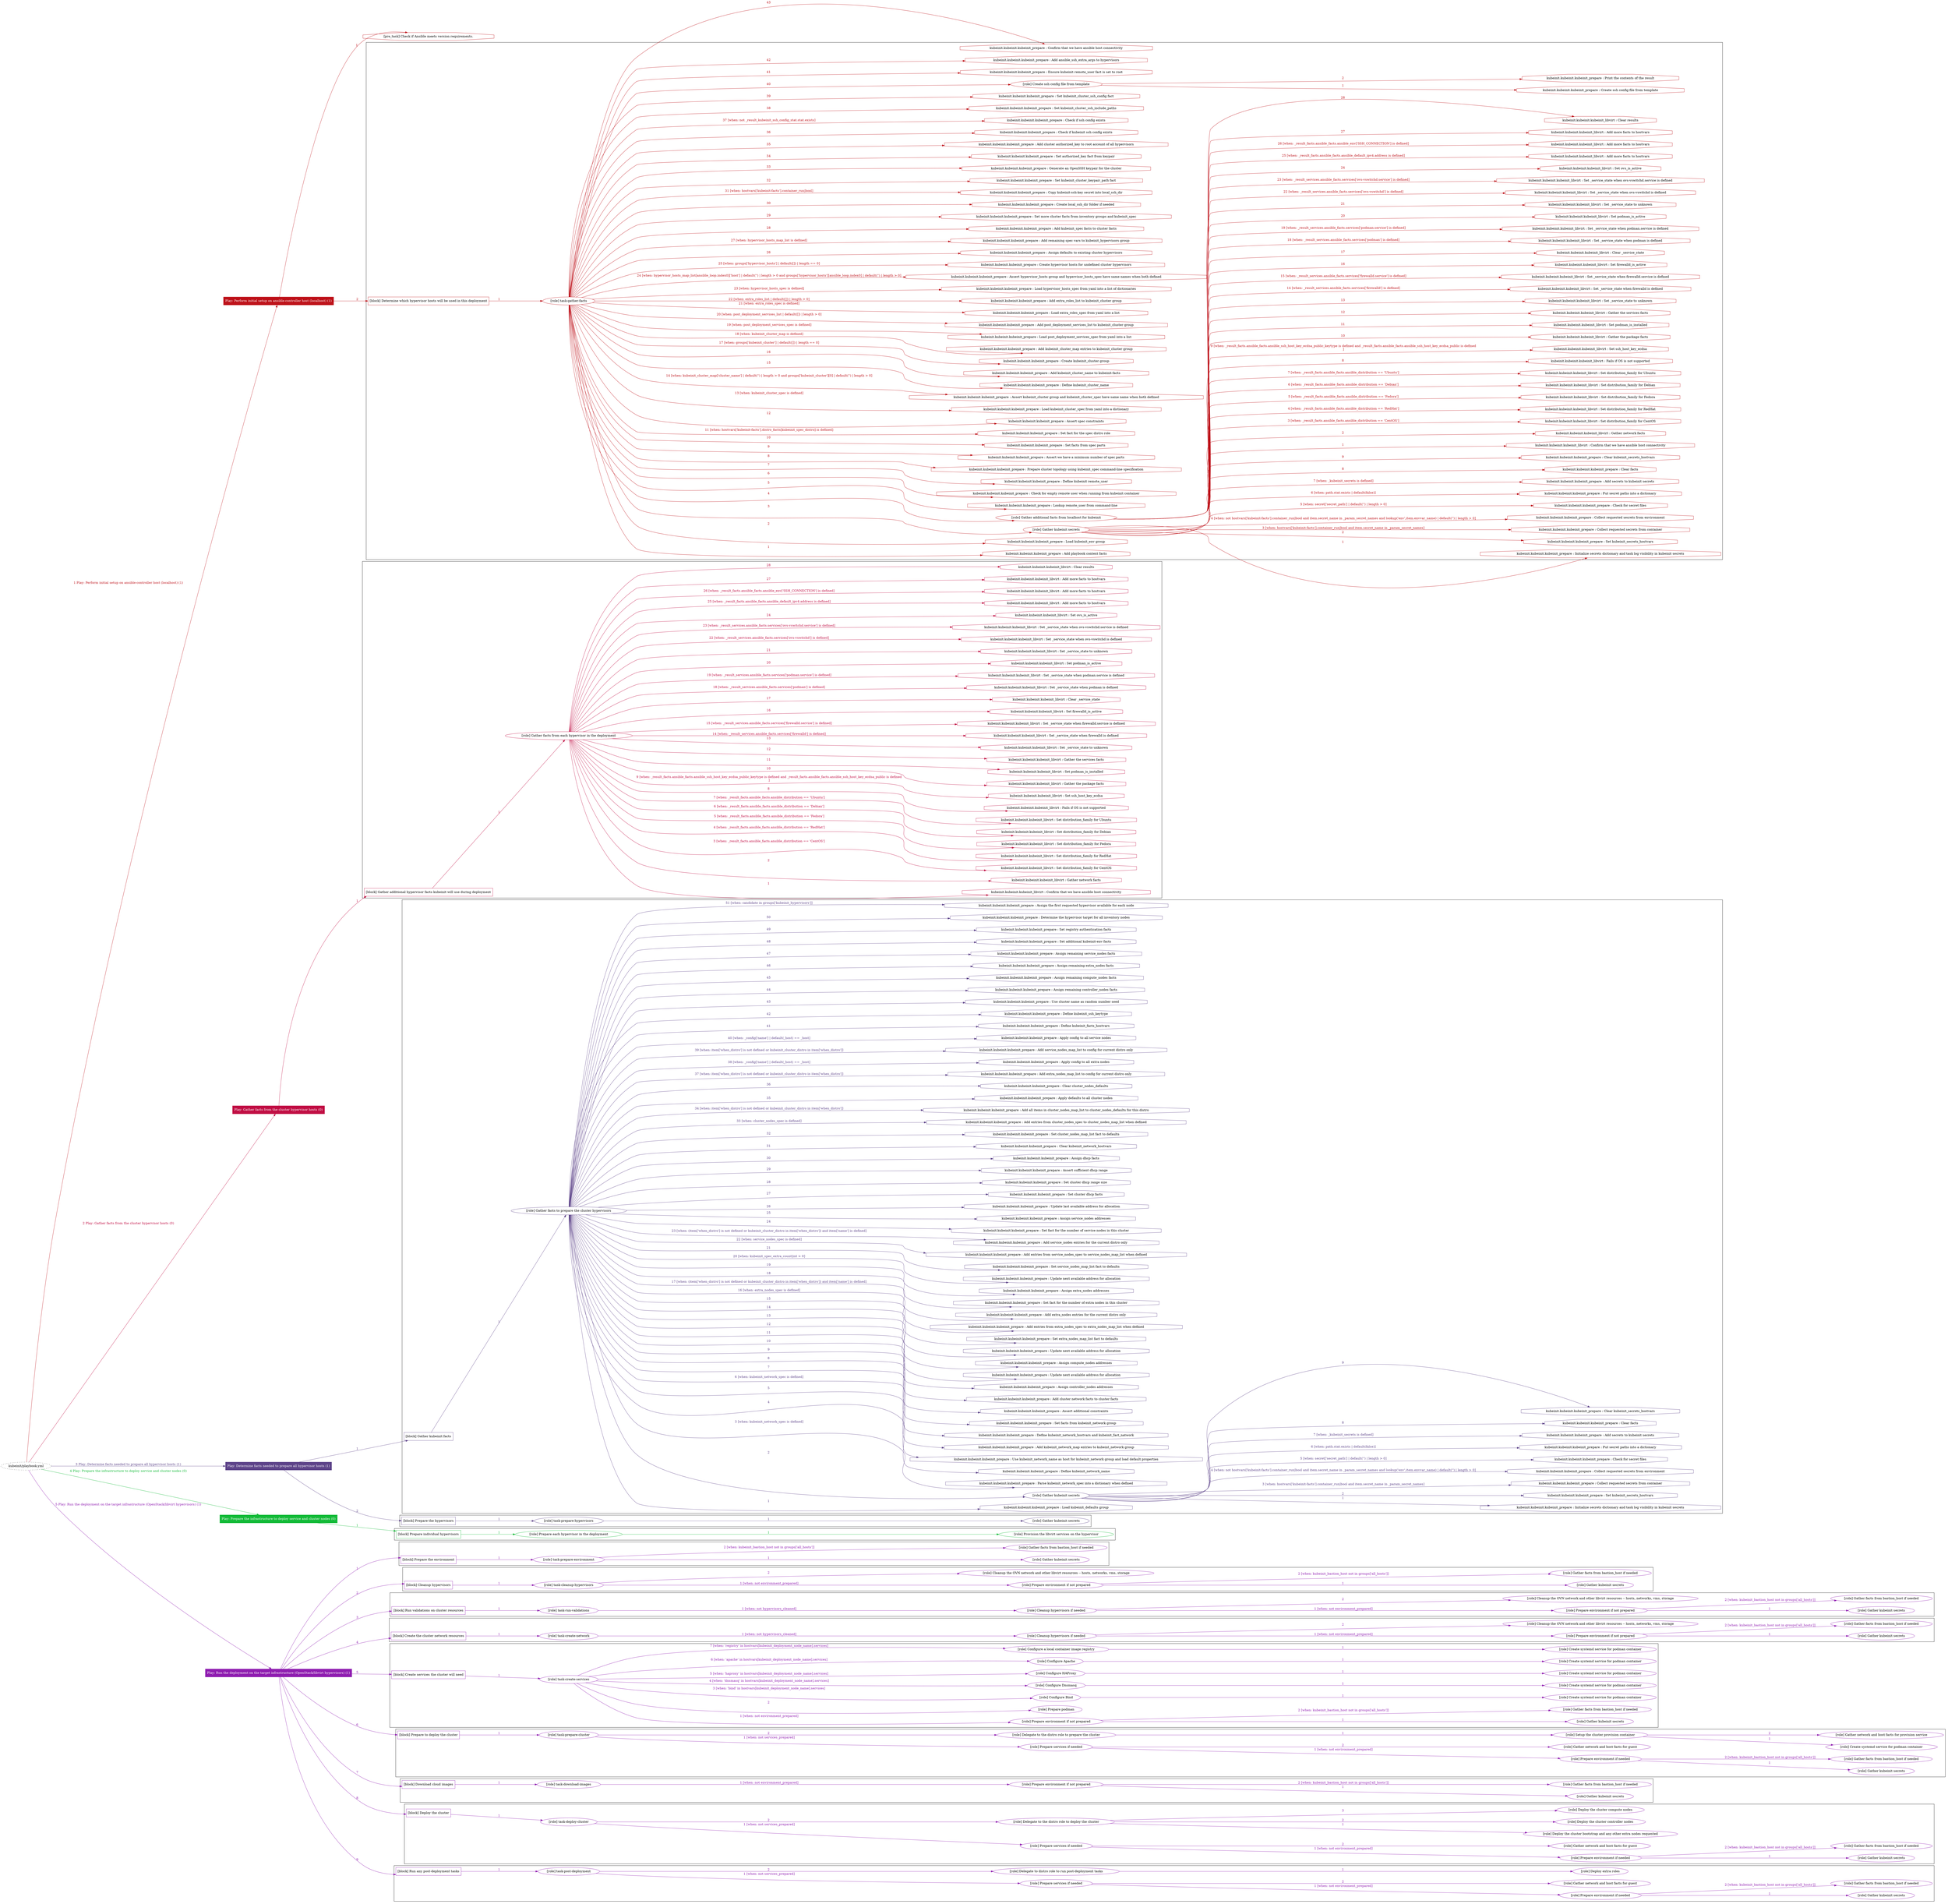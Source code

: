 digraph {
	graph [concentrate=true ordering=in rankdir=LR ratio=fill]
	edge [esep=5 sep=10]
	"kubeinit/playbook.yml" [URL="/home/runner/work/kubeinit/kubeinit/kubeinit/playbook.yml" id=playbook_8d447145 style=dotted]
	"kubeinit/playbook.yml" -> play_f498a025 [label="1 Play: Perform initial setup on ansible-controller host (localhost) (1)" color="#bd0f17" fontcolor="#bd0f17" id=edge_play_f498a025 labeltooltip="1 Play: Perform initial setup on ansible-controller host (localhost) (1)" tooltip="1 Play: Perform initial setup on ansible-controller host (localhost) (1)"]
	subgraph "Play: Perform initial setup on ansible-controller host (localhost) (1)" {
		play_f498a025 [label="Play: Perform initial setup on ansible-controller host (localhost) (1)" URL="/home/runner/work/kubeinit/kubeinit/kubeinit/playbook.yml" color="#bd0f17" fontcolor="#ffffff" id=play_f498a025 shape=box style=filled tooltip=localhost]
		pre_task_db18740a [label="[pre_task] Check if Ansible meets version requirements." URL="/home/runner/work/kubeinit/kubeinit/kubeinit/playbook.yml" color="#bd0f17" id=pre_task_db18740a shape=octagon tooltip="Check if Ansible meets version requirements."]
		play_f498a025 -> pre_task_db18740a [label="1 " color="#bd0f17" fontcolor="#bd0f17" id=edge_pre_task_db18740a labeltooltip="1 " tooltip="1 "]
		play_f498a025 -> block_99a65a0e [label=2 color="#bd0f17" fontcolor="#bd0f17" id=edge_block_99a65a0e labeltooltip=2 tooltip=2]
		subgraph cluster_block_99a65a0e {
			block_99a65a0e [label="[block] Determine which hypervisor hosts will be used in this deployment" URL="/home/runner/work/kubeinit/kubeinit/kubeinit/playbook.yml" color="#bd0f17" id=block_99a65a0e labeltooltip="Determine which hypervisor hosts will be used in this deployment" shape=box tooltip="Determine which hypervisor hosts will be used in this deployment"]
			block_99a65a0e -> role_ef015875 [label="1 " color="#bd0f17" fontcolor="#bd0f17" id=edge_role_ef015875 labeltooltip="1 " tooltip="1 "]
			subgraph "task-gather-facts" {
				role_ef015875 [label="[role] task-gather-facts" URL="/home/runner/work/kubeinit/kubeinit/kubeinit/playbook.yml" color="#bd0f17" id=role_ef015875 tooltip="task-gather-facts"]
				task_6f623ae2 [label="kubeinit.kubeinit.kubeinit_prepare : Add playbook context facts" URL="/home/runner/.ansible/collections/ansible_collections/kubeinit/kubeinit/roles/kubeinit_prepare/tasks/build_hypervisors_group.yml" color="#bd0f17" id=task_6f623ae2 shape=octagon tooltip="kubeinit.kubeinit.kubeinit_prepare : Add playbook context facts"]
				role_ef015875 -> task_6f623ae2 [label="1 " color="#bd0f17" fontcolor="#bd0f17" id=edge_task_6f623ae2 labeltooltip="1 " tooltip="1 "]
				task_e88491b1 [label="kubeinit.kubeinit.kubeinit_prepare : Load kubeinit_env group" URL="/home/runner/.ansible/collections/ansible_collections/kubeinit/kubeinit/roles/kubeinit_prepare/tasks/build_hypervisors_group.yml" color="#bd0f17" id=task_e88491b1 shape=octagon tooltip="kubeinit.kubeinit.kubeinit_prepare : Load kubeinit_env group"]
				role_ef015875 -> task_e88491b1 [label="2 " color="#bd0f17" fontcolor="#bd0f17" id=edge_task_e88491b1 labeltooltip="2 " tooltip="2 "]
				role_ef015875 -> role_4740f87e [label="3 " color="#bd0f17" fontcolor="#bd0f17" id=edge_role_4740f87e labeltooltip="3 " tooltip="3 "]
				subgraph "Gather kubeinit secrets" {
					role_4740f87e [label="[role] Gather kubeinit secrets" URL="/home/runner/.ansible/collections/ansible_collections/kubeinit/kubeinit/roles/kubeinit_prepare/tasks/build_hypervisors_group.yml" color="#bd0f17" id=role_4740f87e tooltip="Gather kubeinit secrets"]
					task_68ee4218 [label="kubeinit.kubeinit.kubeinit_prepare : Initialize secrets dictionary and task log visibility in kubeinit secrets" URL="/home/runner/.ansible/collections/ansible_collections/kubeinit/kubeinit/roles/kubeinit_prepare/tasks/gather_kubeinit_secrets.yml" color="#bd0f17" id=task_68ee4218 shape=octagon tooltip="kubeinit.kubeinit.kubeinit_prepare : Initialize secrets dictionary and task log visibility in kubeinit secrets"]
					role_4740f87e -> task_68ee4218 [label="1 " color="#bd0f17" fontcolor="#bd0f17" id=edge_task_68ee4218 labeltooltip="1 " tooltip="1 "]
					task_f7e9b034 [label="kubeinit.kubeinit.kubeinit_prepare : Set kubeinit_secrets_hostvars" URL="/home/runner/.ansible/collections/ansible_collections/kubeinit/kubeinit/roles/kubeinit_prepare/tasks/gather_kubeinit_secrets.yml" color="#bd0f17" id=task_f7e9b034 shape=octagon tooltip="kubeinit.kubeinit.kubeinit_prepare : Set kubeinit_secrets_hostvars"]
					role_4740f87e -> task_f7e9b034 [label="2 " color="#bd0f17" fontcolor="#bd0f17" id=edge_task_f7e9b034 labeltooltip="2 " tooltip="2 "]
					task_b5a5d5d9 [label="kubeinit.kubeinit.kubeinit_prepare : Collect requested secrets from container" URL="/home/runner/.ansible/collections/ansible_collections/kubeinit/kubeinit/roles/kubeinit_prepare/tasks/gather_kubeinit_secrets.yml" color="#bd0f17" id=task_b5a5d5d9 shape=octagon tooltip="kubeinit.kubeinit.kubeinit_prepare : Collect requested secrets from container"]
					role_4740f87e -> task_b5a5d5d9 [label="3 [when: hostvars['kubeinit-facts'].container_run|bool and item.secret_name in _param_secret_names]" color="#bd0f17" fontcolor="#bd0f17" id=edge_task_b5a5d5d9 labeltooltip="3 [when: hostvars['kubeinit-facts'].container_run|bool and item.secret_name in _param_secret_names]" tooltip="3 [when: hostvars['kubeinit-facts'].container_run|bool and item.secret_name in _param_secret_names]"]
					task_972d76d2 [label="kubeinit.kubeinit.kubeinit_prepare : Collect requested secrets from environment" URL="/home/runner/.ansible/collections/ansible_collections/kubeinit/kubeinit/roles/kubeinit_prepare/tasks/gather_kubeinit_secrets.yml" color="#bd0f17" id=task_972d76d2 shape=octagon tooltip="kubeinit.kubeinit.kubeinit_prepare : Collect requested secrets from environment"]
					role_4740f87e -> task_972d76d2 [label="4 [when: not hostvars['kubeinit-facts'].container_run|bool and item.secret_name in _param_secret_names and lookup('env',item.envvar_name) | default('') | length > 0]" color="#bd0f17" fontcolor="#bd0f17" id=edge_task_972d76d2 labeltooltip="4 [when: not hostvars['kubeinit-facts'].container_run|bool and item.secret_name in _param_secret_names and lookup('env',item.envvar_name) | default('') | length > 0]" tooltip="4 [when: not hostvars['kubeinit-facts'].container_run|bool and item.secret_name in _param_secret_names and lookup('env',item.envvar_name) | default('') | length > 0]"]
					task_54d9f03f [label="kubeinit.kubeinit.kubeinit_prepare : Check for secret files" URL="/home/runner/.ansible/collections/ansible_collections/kubeinit/kubeinit/roles/kubeinit_prepare/tasks/gather_kubeinit_secrets.yml" color="#bd0f17" id=task_54d9f03f shape=octagon tooltip="kubeinit.kubeinit.kubeinit_prepare : Check for secret files"]
					role_4740f87e -> task_54d9f03f [label="5 [when: secret['secret_path'] | default('') | length > 0]" color="#bd0f17" fontcolor="#bd0f17" id=edge_task_54d9f03f labeltooltip="5 [when: secret['secret_path'] | default('') | length > 0]" tooltip="5 [when: secret['secret_path'] | default('') | length > 0]"]
					task_5e145ae5 [label="kubeinit.kubeinit.kubeinit_prepare : Put secret paths into a dictionary" URL="/home/runner/.ansible/collections/ansible_collections/kubeinit/kubeinit/roles/kubeinit_prepare/tasks/gather_kubeinit_secrets.yml" color="#bd0f17" id=task_5e145ae5 shape=octagon tooltip="kubeinit.kubeinit.kubeinit_prepare : Put secret paths into a dictionary"]
					role_4740f87e -> task_5e145ae5 [label="6 [when: path.stat.exists | default(false)]" color="#bd0f17" fontcolor="#bd0f17" id=edge_task_5e145ae5 labeltooltip="6 [when: path.stat.exists | default(false)]" tooltip="6 [when: path.stat.exists | default(false)]"]
					task_c86df4a5 [label="kubeinit.kubeinit.kubeinit_prepare : Add secrets to kubeinit secrets" URL="/home/runner/.ansible/collections/ansible_collections/kubeinit/kubeinit/roles/kubeinit_prepare/tasks/gather_kubeinit_secrets.yml" color="#bd0f17" id=task_c86df4a5 shape=octagon tooltip="kubeinit.kubeinit.kubeinit_prepare : Add secrets to kubeinit secrets"]
					role_4740f87e -> task_c86df4a5 [label="7 [when: _kubeinit_secrets is defined]" color="#bd0f17" fontcolor="#bd0f17" id=edge_task_c86df4a5 labeltooltip="7 [when: _kubeinit_secrets is defined]" tooltip="7 [when: _kubeinit_secrets is defined]"]
					task_9cfad0d7 [label="kubeinit.kubeinit.kubeinit_prepare : Clear facts" URL="/home/runner/.ansible/collections/ansible_collections/kubeinit/kubeinit/roles/kubeinit_prepare/tasks/gather_kubeinit_secrets.yml" color="#bd0f17" id=task_9cfad0d7 shape=octagon tooltip="kubeinit.kubeinit.kubeinit_prepare : Clear facts"]
					role_4740f87e -> task_9cfad0d7 [label="8 " color="#bd0f17" fontcolor="#bd0f17" id=edge_task_9cfad0d7 labeltooltip="8 " tooltip="8 "]
					task_437471ad [label="kubeinit.kubeinit.kubeinit_prepare : Clear kubeinit_secrets_hostvars" URL="/home/runner/.ansible/collections/ansible_collections/kubeinit/kubeinit/roles/kubeinit_prepare/tasks/gather_kubeinit_secrets.yml" color="#bd0f17" id=task_437471ad shape=octagon tooltip="kubeinit.kubeinit.kubeinit_prepare : Clear kubeinit_secrets_hostvars"]
					role_4740f87e -> task_437471ad [label="9 " color="#bd0f17" fontcolor="#bd0f17" id=edge_task_437471ad labeltooltip="9 " tooltip="9 "]
				}
				role_ef015875 -> role_d7d6b80d [label="4 " color="#bd0f17" fontcolor="#bd0f17" id=edge_role_d7d6b80d labeltooltip="4 " tooltip="4 "]
				subgraph "Gather additional facts from localhost for kubeinit" {
					role_d7d6b80d [label="[role] Gather additional facts from localhost for kubeinit" URL="/home/runner/.ansible/collections/ansible_collections/kubeinit/kubeinit/roles/kubeinit_prepare/tasks/build_hypervisors_group.yml" color="#bd0f17" id=role_d7d6b80d tooltip="Gather additional facts from localhost for kubeinit"]
					task_2b9c1893 [label="kubeinit.kubeinit.kubeinit_libvirt : Confirm that we have ansible host connectivity" URL="/home/runner/.ansible/collections/ansible_collections/kubeinit/kubeinit/roles/kubeinit_libvirt/tasks/gather_host_facts.yml" color="#bd0f17" id=task_2b9c1893 shape=octagon tooltip="kubeinit.kubeinit.kubeinit_libvirt : Confirm that we have ansible host connectivity"]
					role_d7d6b80d -> task_2b9c1893 [label="1 " color="#bd0f17" fontcolor="#bd0f17" id=edge_task_2b9c1893 labeltooltip="1 " tooltip="1 "]
					task_496cd9f1 [label="kubeinit.kubeinit.kubeinit_libvirt : Gather network facts" URL="/home/runner/.ansible/collections/ansible_collections/kubeinit/kubeinit/roles/kubeinit_libvirt/tasks/gather_host_facts.yml" color="#bd0f17" id=task_496cd9f1 shape=octagon tooltip="kubeinit.kubeinit.kubeinit_libvirt : Gather network facts"]
					role_d7d6b80d -> task_496cd9f1 [label="2 " color="#bd0f17" fontcolor="#bd0f17" id=edge_task_496cd9f1 labeltooltip="2 " tooltip="2 "]
					task_75585bbf [label="kubeinit.kubeinit.kubeinit_libvirt : Set distribution_family for CentOS" URL="/home/runner/.ansible/collections/ansible_collections/kubeinit/kubeinit/roles/kubeinit_libvirt/tasks/gather_host_facts.yml" color="#bd0f17" id=task_75585bbf shape=octagon tooltip="kubeinit.kubeinit.kubeinit_libvirt : Set distribution_family for CentOS"]
					role_d7d6b80d -> task_75585bbf [label="3 [when: _result_facts.ansible_facts.ansible_distribution == 'CentOS']" color="#bd0f17" fontcolor="#bd0f17" id=edge_task_75585bbf labeltooltip="3 [when: _result_facts.ansible_facts.ansible_distribution == 'CentOS']" tooltip="3 [when: _result_facts.ansible_facts.ansible_distribution == 'CentOS']"]
					task_536bbc94 [label="kubeinit.kubeinit.kubeinit_libvirt : Set distribution_family for RedHat" URL="/home/runner/.ansible/collections/ansible_collections/kubeinit/kubeinit/roles/kubeinit_libvirt/tasks/gather_host_facts.yml" color="#bd0f17" id=task_536bbc94 shape=octagon tooltip="kubeinit.kubeinit.kubeinit_libvirt : Set distribution_family for RedHat"]
					role_d7d6b80d -> task_536bbc94 [label="4 [when: _result_facts.ansible_facts.ansible_distribution == 'RedHat']" color="#bd0f17" fontcolor="#bd0f17" id=edge_task_536bbc94 labeltooltip="4 [when: _result_facts.ansible_facts.ansible_distribution == 'RedHat']" tooltip="4 [when: _result_facts.ansible_facts.ansible_distribution == 'RedHat']"]
					task_6489a3b9 [label="kubeinit.kubeinit.kubeinit_libvirt : Set distribution_family for Fedora" URL="/home/runner/.ansible/collections/ansible_collections/kubeinit/kubeinit/roles/kubeinit_libvirt/tasks/gather_host_facts.yml" color="#bd0f17" id=task_6489a3b9 shape=octagon tooltip="kubeinit.kubeinit.kubeinit_libvirt : Set distribution_family for Fedora"]
					role_d7d6b80d -> task_6489a3b9 [label="5 [when: _result_facts.ansible_facts.ansible_distribution == 'Fedora']" color="#bd0f17" fontcolor="#bd0f17" id=edge_task_6489a3b9 labeltooltip="5 [when: _result_facts.ansible_facts.ansible_distribution == 'Fedora']" tooltip="5 [when: _result_facts.ansible_facts.ansible_distribution == 'Fedora']"]
					task_f85b5780 [label="kubeinit.kubeinit.kubeinit_libvirt : Set distribution_family for Debian" URL="/home/runner/.ansible/collections/ansible_collections/kubeinit/kubeinit/roles/kubeinit_libvirt/tasks/gather_host_facts.yml" color="#bd0f17" id=task_f85b5780 shape=octagon tooltip="kubeinit.kubeinit.kubeinit_libvirt : Set distribution_family for Debian"]
					role_d7d6b80d -> task_f85b5780 [label="6 [when: _result_facts.ansible_facts.ansible_distribution == 'Debian']" color="#bd0f17" fontcolor="#bd0f17" id=edge_task_f85b5780 labeltooltip="6 [when: _result_facts.ansible_facts.ansible_distribution == 'Debian']" tooltip="6 [when: _result_facts.ansible_facts.ansible_distribution == 'Debian']"]
					task_6a42dd66 [label="kubeinit.kubeinit.kubeinit_libvirt : Set distribution_family for Ubuntu" URL="/home/runner/.ansible/collections/ansible_collections/kubeinit/kubeinit/roles/kubeinit_libvirt/tasks/gather_host_facts.yml" color="#bd0f17" id=task_6a42dd66 shape=octagon tooltip="kubeinit.kubeinit.kubeinit_libvirt : Set distribution_family for Ubuntu"]
					role_d7d6b80d -> task_6a42dd66 [label="7 [when: _result_facts.ansible_facts.ansible_distribution == 'Ubuntu']" color="#bd0f17" fontcolor="#bd0f17" id=edge_task_6a42dd66 labeltooltip="7 [when: _result_facts.ansible_facts.ansible_distribution == 'Ubuntu']" tooltip="7 [when: _result_facts.ansible_facts.ansible_distribution == 'Ubuntu']"]
					task_137b7dbd [label="kubeinit.kubeinit.kubeinit_libvirt : Fails if OS is not supported" URL="/home/runner/.ansible/collections/ansible_collections/kubeinit/kubeinit/roles/kubeinit_libvirt/tasks/gather_host_facts.yml" color="#bd0f17" id=task_137b7dbd shape=octagon tooltip="kubeinit.kubeinit.kubeinit_libvirt : Fails if OS is not supported"]
					role_d7d6b80d -> task_137b7dbd [label="8 " color="#bd0f17" fontcolor="#bd0f17" id=edge_task_137b7dbd labeltooltip="8 " tooltip="8 "]
					task_9deed621 [label="kubeinit.kubeinit.kubeinit_libvirt : Set ssh_host_key_ecdsa" URL="/home/runner/.ansible/collections/ansible_collections/kubeinit/kubeinit/roles/kubeinit_libvirt/tasks/gather_host_facts.yml" color="#bd0f17" id=task_9deed621 shape=octagon tooltip="kubeinit.kubeinit.kubeinit_libvirt : Set ssh_host_key_ecdsa"]
					role_d7d6b80d -> task_9deed621 [label="9 [when: _result_facts.ansible_facts.ansible_ssh_host_key_ecdsa_public_keytype is defined and _result_facts.ansible_facts.ansible_ssh_host_key_ecdsa_public is defined
]" color="#bd0f17" fontcolor="#bd0f17" id=edge_task_9deed621 labeltooltip="9 [when: _result_facts.ansible_facts.ansible_ssh_host_key_ecdsa_public_keytype is defined and _result_facts.ansible_facts.ansible_ssh_host_key_ecdsa_public is defined
]" tooltip="9 [when: _result_facts.ansible_facts.ansible_ssh_host_key_ecdsa_public_keytype is defined and _result_facts.ansible_facts.ansible_ssh_host_key_ecdsa_public is defined
]"]
					task_6af110d2 [label="kubeinit.kubeinit.kubeinit_libvirt : Gather the package facts" URL="/home/runner/.ansible/collections/ansible_collections/kubeinit/kubeinit/roles/kubeinit_libvirt/tasks/gather_host_facts.yml" color="#bd0f17" id=task_6af110d2 shape=octagon tooltip="kubeinit.kubeinit.kubeinit_libvirt : Gather the package facts"]
					role_d7d6b80d -> task_6af110d2 [label="10 " color="#bd0f17" fontcolor="#bd0f17" id=edge_task_6af110d2 labeltooltip="10 " tooltip="10 "]
					task_94f4c537 [label="kubeinit.kubeinit.kubeinit_libvirt : Set podman_is_installed" URL="/home/runner/.ansible/collections/ansible_collections/kubeinit/kubeinit/roles/kubeinit_libvirt/tasks/gather_host_facts.yml" color="#bd0f17" id=task_94f4c537 shape=octagon tooltip="kubeinit.kubeinit.kubeinit_libvirt : Set podman_is_installed"]
					role_d7d6b80d -> task_94f4c537 [label="11 " color="#bd0f17" fontcolor="#bd0f17" id=edge_task_94f4c537 labeltooltip="11 " tooltip="11 "]
					task_c6f0a068 [label="kubeinit.kubeinit.kubeinit_libvirt : Gather the services facts" URL="/home/runner/.ansible/collections/ansible_collections/kubeinit/kubeinit/roles/kubeinit_libvirt/tasks/gather_host_facts.yml" color="#bd0f17" id=task_c6f0a068 shape=octagon tooltip="kubeinit.kubeinit.kubeinit_libvirt : Gather the services facts"]
					role_d7d6b80d -> task_c6f0a068 [label="12 " color="#bd0f17" fontcolor="#bd0f17" id=edge_task_c6f0a068 labeltooltip="12 " tooltip="12 "]
					task_c24d0c5a [label="kubeinit.kubeinit.kubeinit_libvirt : Set _service_state to unknown" URL="/home/runner/.ansible/collections/ansible_collections/kubeinit/kubeinit/roles/kubeinit_libvirt/tasks/gather_host_facts.yml" color="#bd0f17" id=task_c24d0c5a shape=octagon tooltip="kubeinit.kubeinit.kubeinit_libvirt : Set _service_state to unknown"]
					role_d7d6b80d -> task_c24d0c5a [label="13 " color="#bd0f17" fontcolor="#bd0f17" id=edge_task_c24d0c5a labeltooltip="13 " tooltip="13 "]
					task_a87e203e [label="kubeinit.kubeinit.kubeinit_libvirt : Set _service_state when firewalld is defined" URL="/home/runner/.ansible/collections/ansible_collections/kubeinit/kubeinit/roles/kubeinit_libvirt/tasks/gather_host_facts.yml" color="#bd0f17" id=task_a87e203e shape=octagon tooltip="kubeinit.kubeinit.kubeinit_libvirt : Set _service_state when firewalld is defined"]
					role_d7d6b80d -> task_a87e203e [label="14 [when: _result_services.ansible_facts.services['firewalld'] is defined]" color="#bd0f17" fontcolor="#bd0f17" id=edge_task_a87e203e labeltooltip="14 [when: _result_services.ansible_facts.services['firewalld'] is defined]" tooltip="14 [when: _result_services.ansible_facts.services['firewalld'] is defined]"]
					task_386fed9f [label="kubeinit.kubeinit.kubeinit_libvirt : Set _service_state when firewalld.service is defined" URL="/home/runner/.ansible/collections/ansible_collections/kubeinit/kubeinit/roles/kubeinit_libvirt/tasks/gather_host_facts.yml" color="#bd0f17" id=task_386fed9f shape=octagon tooltip="kubeinit.kubeinit.kubeinit_libvirt : Set _service_state when firewalld.service is defined"]
					role_d7d6b80d -> task_386fed9f [label="15 [when: _result_services.ansible_facts.services['firewalld.service'] is defined]" color="#bd0f17" fontcolor="#bd0f17" id=edge_task_386fed9f labeltooltip="15 [when: _result_services.ansible_facts.services['firewalld.service'] is defined]" tooltip="15 [when: _result_services.ansible_facts.services['firewalld.service'] is defined]"]
					task_062a4633 [label="kubeinit.kubeinit.kubeinit_libvirt : Set firewalld_is_active" URL="/home/runner/.ansible/collections/ansible_collections/kubeinit/kubeinit/roles/kubeinit_libvirt/tasks/gather_host_facts.yml" color="#bd0f17" id=task_062a4633 shape=octagon tooltip="kubeinit.kubeinit.kubeinit_libvirt : Set firewalld_is_active"]
					role_d7d6b80d -> task_062a4633 [label="16 " color="#bd0f17" fontcolor="#bd0f17" id=edge_task_062a4633 labeltooltip="16 " tooltip="16 "]
					task_62eea3f7 [label="kubeinit.kubeinit.kubeinit_libvirt : Clear _service_state" URL="/home/runner/.ansible/collections/ansible_collections/kubeinit/kubeinit/roles/kubeinit_libvirt/tasks/gather_host_facts.yml" color="#bd0f17" id=task_62eea3f7 shape=octagon tooltip="kubeinit.kubeinit.kubeinit_libvirt : Clear _service_state"]
					role_d7d6b80d -> task_62eea3f7 [label="17 " color="#bd0f17" fontcolor="#bd0f17" id=edge_task_62eea3f7 labeltooltip="17 " tooltip="17 "]
					task_8adc312d [label="kubeinit.kubeinit.kubeinit_libvirt : Set _service_state when podman is defined" URL="/home/runner/.ansible/collections/ansible_collections/kubeinit/kubeinit/roles/kubeinit_libvirt/tasks/gather_host_facts.yml" color="#bd0f17" id=task_8adc312d shape=octagon tooltip="kubeinit.kubeinit.kubeinit_libvirt : Set _service_state when podman is defined"]
					role_d7d6b80d -> task_8adc312d [label="18 [when: _result_services.ansible_facts.services['podman'] is defined]" color="#bd0f17" fontcolor="#bd0f17" id=edge_task_8adc312d labeltooltip="18 [when: _result_services.ansible_facts.services['podman'] is defined]" tooltip="18 [when: _result_services.ansible_facts.services['podman'] is defined]"]
					task_ea64cf37 [label="kubeinit.kubeinit.kubeinit_libvirt : Set _service_state when podman.service is defined" URL="/home/runner/.ansible/collections/ansible_collections/kubeinit/kubeinit/roles/kubeinit_libvirt/tasks/gather_host_facts.yml" color="#bd0f17" id=task_ea64cf37 shape=octagon tooltip="kubeinit.kubeinit.kubeinit_libvirt : Set _service_state when podman.service is defined"]
					role_d7d6b80d -> task_ea64cf37 [label="19 [when: _result_services.ansible_facts.services['podman.service'] is defined]" color="#bd0f17" fontcolor="#bd0f17" id=edge_task_ea64cf37 labeltooltip="19 [when: _result_services.ansible_facts.services['podman.service'] is defined]" tooltip="19 [when: _result_services.ansible_facts.services['podman.service'] is defined]"]
					task_20abf691 [label="kubeinit.kubeinit.kubeinit_libvirt : Set podman_is_active" URL="/home/runner/.ansible/collections/ansible_collections/kubeinit/kubeinit/roles/kubeinit_libvirt/tasks/gather_host_facts.yml" color="#bd0f17" id=task_20abf691 shape=octagon tooltip="kubeinit.kubeinit.kubeinit_libvirt : Set podman_is_active"]
					role_d7d6b80d -> task_20abf691 [label="20 " color="#bd0f17" fontcolor="#bd0f17" id=edge_task_20abf691 labeltooltip="20 " tooltip="20 "]
					task_302a20a4 [label="kubeinit.kubeinit.kubeinit_libvirt : Set _service_state to unknown" URL="/home/runner/.ansible/collections/ansible_collections/kubeinit/kubeinit/roles/kubeinit_libvirt/tasks/gather_host_facts.yml" color="#bd0f17" id=task_302a20a4 shape=octagon tooltip="kubeinit.kubeinit.kubeinit_libvirt : Set _service_state to unknown"]
					role_d7d6b80d -> task_302a20a4 [label="21 " color="#bd0f17" fontcolor="#bd0f17" id=edge_task_302a20a4 labeltooltip="21 " tooltip="21 "]
					task_ba0cff3c [label="kubeinit.kubeinit.kubeinit_libvirt : Set _service_state when ovs-vswitchd is defined" URL="/home/runner/.ansible/collections/ansible_collections/kubeinit/kubeinit/roles/kubeinit_libvirt/tasks/gather_host_facts.yml" color="#bd0f17" id=task_ba0cff3c shape=octagon tooltip="kubeinit.kubeinit.kubeinit_libvirt : Set _service_state when ovs-vswitchd is defined"]
					role_d7d6b80d -> task_ba0cff3c [label="22 [when: _result_services.ansible_facts.services['ovs-vswitchd'] is defined]" color="#bd0f17" fontcolor="#bd0f17" id=edge_task_ba0cff3c labeltooltip="22 [when: _result_services.ansible_facts.services['ovs-vswitchd'] is defined]" tooltip="22 [when: _result_services.ansible_facts.services['ovs-vswitchd'] is defined]"]
					task_78531a78 [label="kubeinit.kubeinit.kubeinit_libvirt : Set _service_state when ovs-vswitchd.service is defined" URL="/home/runner/.ansible/collections/ansible_collections/kubeinit/kubeinit/roles/kubeinit_libvirt/tasks/gather_host_facts.yml" color="#bd0f17" id=task_78531a78 shape=octagon tooltip="kubeinit.kubeinit.kubeinit_libvirt : Set _service_state when ovs-vswitchd.service is defined"]
					role_d7d6b80d -> task_78531a78 [label="23 [when: _result_services.ansible_facts.services['ovs-vswitchd.service'] is defined]" color="#bd0f17" fontcolor="#bd0f17" id=edge_task_78531a78 labeltooltip="23 [when: _result_services.ansible_facts.services['ovs-vswitchd.service'] is defined]" tooltip="23 [when: _result_services.ansible_facts.services['ovs-vswitchd.service'] is defined]"]
					task_eb0b637b [label="kubeinit.kubeinit.kubeinit_libvirt : Set ovs_is_active" URL="/home/runner/.ansible/collections/ansible_collections/kubeinit/kubeinit/roles/kubeinit_libvirt/tasks/gather_host_facts.yml" color="#bd0f17" id=task_eb0b637b shape=octagon tooltip="kubeinit.kubeinit.kubeinit_libvirt : Set ovs_is_active"]
					role_d7d6b80d -> task_eb0b637b [label="24 " color="#bd0f17" fontcolor="#bd0f17" id=edge_task_eb0b637b labeltooltip="24 " tooltip="24 "]
					task_37a1ddea [label="kubeinit.kubeinit.kubeinit_libvirt : Add more facts to hostvars" URL="/home/runner/.ansible/collections/ansible_collections/kubeinit/kubeinit/roles/kubeinit_libvirt/tasks/gather_host_facts.yml" color="#bd0f17" id=task_37a1ddea shape=octagon tooltip="kubeinit.kubeinit.kubeinit_libvirt : Add more facts to hostvars"]
					role_d7d6b80d -> task_37a1ddea [label="25 [when: _result_facts.ansible_facts.ansible_default_ipv4.address is defined]" color="#bd0f17" fontcolor="#bd0f17" id=edge_task_37a1ddea labeltooltip="25 [when: _result_facts.ansible_facts.ansible_default_ipv4.address is defined]" tooltip="25 [when: _result_facts.ansible_facts.ansible_default_ipv4.address is defined]"]
					task_6f77c979 [label="kubeinit.kubeinit.kubeinit_libvirt : Add more facts to hostvars" URL="/home/runner/.ansible/collections/ansible_collections/kubeinit/kubeinit/roles/kubeinit_libvirt/tasks/gather_host_facts.yml" color="#bd0f17" id=task_6f77c979 shape=octagon tooltip="kubeinit.kubeinit.kubeinit_libvirt : Add more facts to hostvars"]
					role_d7d6b80d -> task_6f77c979 [label="26 [when: _result_facts.ansible_facts.ansible_env['SSH_CONNECTION'] is defined]" color="#bd0f17" fontcolor="#bd0f17" id=edge_task_6f77c979 labeltooltip="26 [when: _result_facts.ansible_facts.ansible_env['SSH_CONNECTION'] is defined]" tooltip="26 [when: _result_facts.ansible_facts.ansible_env['SSH_CONNECTION'] is defined]"]
					task_abe9041f [label="kubeinit.kubeinit.kubeinit_libvirt : Add more facts to hostvars" URL="/home/runner/.ansible/collections/ansible_collections/kubeinit/kubeinit/roles/kubeinit_libvirt/tasks/gather_host_facts.yml" color="#bd0f17" id=task_abe9041f shape=octagon tooltip="kubeinit.kubeinit.kubeinit_libvirt : Add more facts to hostvars"]
					role_d7d6b80d -> task_abe9041f [label="27 " color="#bd0f17" fontcolor="#bd0f17" id=edge_task_abe9041f labeltooltip="27 " tooltip="27 "]
					task_1e2a9f34 [label="kubeinit.kubeinit.kubeinit_libvirt : Clear results" URL="/home/runner/.ansible/collections/ansible_collections/kubeinit/kubeinit/roles/kubeinit_libvirt/tasks/gather_host_facts.yml" color="#bd0f17" id=task_1e2a9f34 shape=octagon tooltip="kubeinit.kubeinit.kubeinit_libvirt : Clear results"]
					role_d7d6b80d -> task_1e2a9f34 [label="28 " color="#bd0f17" fontcolor="#bd0f17" id=edge_task_1e2a9f34 labeltooltip="28 " tooltip="28 "]
				}
				task_f1102bf0 [label="kubeinit.kubeinit.kubeinit_prepare : Lookup remote_user from command-line" URL="/home/runner/.ansible/collections/ansible_collections/kubeinit/kubeinit/roles/kubeinit_prepare/tasks/build_hypervisors_group.yml" color="#bd0f17" id=task_f1102bf0 shape=octagon tooltip="kubeinit.kubeinit.kubeinit_prepare : Lookup remote_user from command-line"]
				role_ef015875 -> task_f1102bf0 [label="5 " color="#bd0f17" fontcolor="#bd0f17" id=edge_task_f1102bf0 labeltooltip="5 " tooltip="5 "]
				task_a2f4c48a [label="kubeinit.kubeinit.kubeinit_prepare : Check for empty remote user when running from kubeinit container" URL="/home/runner/.ansible/collections/ansible_collections/kubeinit/kubeinit/roles/kubeinit_prepare/tasks/build_hypervisors_group.yml" color="#bd0f17" id=task_a2f4c48a shape=octagon tooltip="kubeinit.kubeinit.kubeinit_prepare : Check for empty remote user when running from kubeinit container"]
				role_ef015875 -> task_a2f4c48a [label="6 " color="#bd0f17" fontcolor="#bd0f17" id=edge_task_a2f4c48a labeltooltip="6 " tooltip="6 "]
				task_cd586bbc [label="kubeinit.kubeinit.kubeinit_prepare : Define kubeinit remote_user" URL="/home/runner/.ansible/collections/ansible_collections/kubeinit/kubeinit/roles/kubeinit_prepare/tasks/build_hypervisors_group.yml" color="#bd0f17" id=task_cd586bbc shape=octagon tooltip="kubeinit.kubeinit.kubeinit_prepare : Define kubeinit remote_user"]
				role_ef015875 -> task_cd586bbc [label="7 " color="#bd0f17" fontcolor="#bd0f17" id=edge_task_cd586bbc labeltooltip="7 " tooltip="7 "]
				task_a1c8895d [label="kubeinit.kubeinit.kubeinit_prepare : Prepare cluster topology using kubeinit_spec command-line specification" URL="/home/runner/.ansible/collections/ansible_collections/kubeinit/kubeinit/roles/kubeinit_prepare/tasks/build_hypervisors_group.yml" color="#bd0f17" id=task_a1c8895d shape=octagon tooltip="kubeinit.kubeinit.kubeinit_prepare : Prepare cluster topology using kubeinit_spec command-line specification"]
				role_ef015875 -> task_a1c8895d [label="8 " color="#bd0f17" fontcolor="#bd0f17" id=edge_task_a1c8895d labeltooltip="8 " tooltip="8 "]
				task_96a9760f [label="kubeinit.kubeinit.kubeinit_prepare : Assert we have a minimum number of spec parts" URL="/home/runner/.ansible/collections/ansible_collections/kubeinit/kubeinit/roles/kubeinit_prepare/tasks/build_hypervisors_group.yml" color="#bd0f17" id=task_96a9760f shape=octagon tooltip="kubeinit.kubeinit.kubeinit_prepare : Assert we have a minimum number of spec parts"]
				role_ef015875 -> task_96a9760f [label="9 " color="#bd0f17" fontcolor="#bd0f17" id=edge_task_96a9760f labeltooltip="9 " tooltip="9 "]
				task_6f8ba864 [label="kubeinit.kubeinit.kubeinit_prepare : Set facts from spec parts" URL="/home/runner/.ansible/collections/ansible_collections/kubeinit/kubeinit/roles/kubeinit_prepare/tasks/build_hypervisors_group.yml" color="#bd0f17" id=task_6f8ba864 shape=octagon tooltip="kubeinit.kubeinit.kubeinit_prepare : Set facts from spec parts"]
				role_ef015875 -> task_6f8ba864 [label="10 " color="#bd0f17" fontcolor="#bd0f17" id=edge_task_6f8ba864 labeltooltip="10 " tooltip="10 "]
				task_6c65fa56 [label="kubeinit.kubeinit.kubeinit_prepare : Set fact for the spec distro role" URL="/home/runner/.ansible/collections/ansible_collections/kubeinit/kubeinit/roles/kubeinit_prepare/tasks/build_hypervisors_group.yml" color="#bd0f17" id=task_6c65fa56 shape=octagon tooltip="kubeinit.kubeinit.kubeinit_prepare : Set fact for the spec distro role"]
				role_ef015875 -> task_6c65fa56 [label="11 [when: hostvars['kubeinit-facts'].distro_facts[kubeinit_spec_distro] is defined]" color="#bd0f17" fontcolor="#bd0f17" id=edge_task_6c65fa56 labeltooltip="11 [when: hostvars['kubeinit-facts'].distro_facts[kubeinit_spec_distro] is defined]" tooltip="11 [when: hostvars['kubeinit-facts'].distro_facts[kubeinit_spec_distro] is defined]"]
				task_e5568b2b [label="kubeinit.kubeinit.kubeinit_prepare : Assert spec constraints" URL="/home/runner/.ansible/collections/ansible_collections/kubeinit/kubeinit/roles/kubeinit_prepare/tasks/build_hypervisors_group.yml" color="#bd0f17" id=task_e5568b2b shape=octagon tooltip="kubeinit.kubeinit.kubeinit_prepare : Assert spec constraints"]
				role_ef015875 -> task_e5568b2b [label="12 " color="#bd0f17" fontcolor="#bd0f17" id=edge_task_e5568b2b labeltooltip="12 " tooltip="12 "]
				task_9a1603e5 [label="kubeinit.kubeinit.kubeinit_prepare : Load kubeinit_cluster_spec from yaml into a dictionary" URL="/home/runner/.ansible/collections/ansible_collections/kubeinit/kubeinit/roles/kubeinit_prepare/tasks/build_hypervisors_group.yml" color="#bd0f17" id=task_9a1603e5 shape=octagon tooltip="kubeinit.kubeinit.kubeinit_prepare : Load kubeinit_cluster_spec from yaml into a dictionary"]
				role_ef015875 -> task_9a1603e5 [label="13 [when: kubeinit_cluster_spec is defined]" color="#bd0f17" fontcolor="#bd0f17" id=edge_task_9a1603e5 labeltooltip="13 [when: kubeinit_cluster_spec is defined]" tooltip="13 [when: kubeinit_cluster_spec is defined]"]
				task_623c27cb [label="kubeinit.kubeinit.kubeinit_prepare : Assert kubeinit_cluster group and kubeinit_cluster_spec have same name when both defined" URL="/home/runner/.ansible/collections/ansible_collections/kubeinit/kubeinit/roles/kubeinit_prepare/tasks/build_hypervisors_group.yml" color="#bd0f17" id=task_623c27cb shape=octagon tooltip="kubeinit.kubeinit.kubeinit_prepare : Assert kubeinit_cluster group and kubeinit_cluster_spec have same name when both defined"]
				role_ef015875 -> task_623c27cb [label="14 [when: kubeinit_cluster_map['cluster_name'] | default('') | length > 0 and groups['kubeinit_cluster'][0] | default('') | length > 0]" color="#bd0f17" fontcolor="#bd0f17" id=edge_task_623c27cb labeltooltip="14 [when: kubeinit_cluster_map['cluster_name'] | default('') | length > 0 and groups['kubeinit_cluster'][0] | default('') | length > 0]" tooltip="14 [when: kubeinit_cluster_map['cluster_name'] | default('') | length > 0 and groups['kubeinit_cluster'][0] | default('') | length > 0]"]
				task_db27a1da [label="kubeinit.kubeinit.kubeinit_prepare : Define kubeinit_cluster_name" URL="/home/runner/.ansible/collections/ansible_collections/kubeinit/kubeinit/roles/kubeinit_prepare/tasks/build_hypervisors_group.yml" color="#bd0f17" id=task_db27a1da shape=octagon tooltip="kubeinit.kubeinit.kubeinit_prepare : Define kubeinit_cluster_name"]
				role_ef015875 -> task_db27a1da [label="15 " color="#bd0f17" fontcolor="#bd0f17" id=edge_task_db27a1da labeltooltip="15 " tooltip="15 "]
				task_5f8b76a7 [label="kubeinit.kubeinit.kubeinit_prepare : Add kubeinit_cluster_name to kubeinit-facts" URL="/home/runner/.ansible/collections/ansible_collections/kubeinit/kubeinit/roles/kubeinit_prepare/tasks/build_hypervisors_group.yml" color="#bd0f17" id=task_5f8b76a7 shape=octagon tooltip="kubeinit.kubeinit.kubeinit_prepare : Add kubeinit_cluster_name to kubeinit-facts"]
				role_ef015875 -> task_5f8b76a7 [label="16 " color="#bd0f17" fontcolor="#bd0f17" id=edge_task_5f8b76a7 labeltooltip="16 " tooltip="16 "]
				task_70dc1218 [label="kubeinit.kubeinit.kubeinit_prepare : Create kubeinit_cluster group" URL="/home/runner/.ansible/collections/ansible_collections/kubeinit/kubeinit/roles/kubeinit_prepare/tasks/build_hypervisors_group.yml" color="#bd0f17" id=task_70dc1218 shape=octagon tooltip="kubeinit.kubeinit.kubeinit_prepare : Create kubeinit_cluster group"]
				role_ef015875 -> task_70dc1218 [label="17 [when: groups['kubeinit_cluster'] | default([]) | length == 0]" color="#bd0f17" fontcolor="#bd0f17" id=edge_task_70dc1218 labeltooltip="17 [when: groups['kubeinit_cluster'] | default([]) | length == 0]" tooltip="17 [when: groups['kubeinit_cluster'] | default([]) | length == 0]"]
				task_2ab8bc76 [label="kubeinit.kubeinit.kubeinit_prepare : Add kubeinit_cluster_map entries to kubeinit_cluster group" URL="/home/runner/.ansible/collections/ansible_collections/kubeinit/kubeinit/roles/kubeinit_prepare/tasks/build_hypervisors_group.yml" color="#bd0f17" id=task_2ab8bc76 shape=octagon tooltip="kubeinit.kubeinit.kubeinit_prepare : Add kubeinit_cluster_map entries to kubeinit_cluster group"]
				role_ef015875 -> task_2ab8bc76 [label="18 [when: kubeinit_cluster_map is defined]" color="#bd0f17" fontcolor="#bd0f17" id=edge_task_2ab8bc76 labeltooltip="18 [when: kubeinit_cluster_map is defined]" tooltip="18 [when: kubeinit_cluster_map is defined]"]
				task_96f47658 [label="kubeinit.kubeinit.kubeinit_prepare : Load post_deployment_services_spec from yaml into a list" URL="/home/runner/.ansible/collections/ansible_collections/kubeinit/kubeinit/roles/kubeinit_prepare/tasks/build_hypervisors_group.yml" color="#bd0f17" id=task_96f47658 shape=octagon tooltip="kubeinit.kubeinit.kubeinit_prepare : Load post_deployment_services_spec from yaml into a list"]
				role_ef015875 -> task_96f47658 [label="19 [when: post_deployment_services_spec is defined]" color="#bd0f17" fontcolor="#bd0f17" id=edge_task_96f47658 labeltooltip="19 [when: post_deployment_services_spec is defined]" tooltip="19 [when: post_deployment_services_spec is defined]"]
				task_6179ae8c [label="kubeinit.kubeinit.kubeinit_prepare : Add post_deployment_services_list to kubeinit_cluster group" URL="/home/runner/.ansible/collections/ansible_collections/kubeinit/kubeinit/roles/kubeinit_prepare/tasks/build_hypervisors_group.yml" color="#bd0f17" id=task_6179ae8c shape=octagon tooltip="kubeinit.kubeinit.kubeinit_prepare : Add post_deployment_services_list to kubeinit_cluster group"]
				role_ef015875 -> task_6179ae8c [label="20 [when: post_deployment_services_list | default([]) | length > 0]" color="#bd0f17" fontcolor="#bd0f17" id=edge_task_6179ae8c labeltooltip="20 [when: post_deployment_services_list | default([]) | length > 0]" tooltip="20 [when: post_deployment_services_list | default([]) | length > 0]"]
				task_f38dcc46 [label="kubeinit.kubeinit.kubeinit_prepare : Load extra_roles_spec from yaml into a list" URL="/home/runner/.ansible/collections/ansible_collections/kubeinit/kubeinit/roles/kubeinit_prepare/tasks/build_hypervisors_group.yml" color="#bd0f17" id=task_f38dcc46 shape=octagon tooltip="kubeinit.kubeinit.kubeinit_prepare : Load extra_roles_spec from yaml into a list"]
				role_ef015875 -> task_f38dcc46 [label="21 [when: extra_roles_spec is defined]" color="#bd0f17" fontcolor="#bd0f17" id=edge_task_f38dcc46 labeltooltip="21 [when: extra_roles_spec is defined]" tooltip="21 [when: extra_roles_spec is defined]"]
				task_f3792d0c [label="kubeinit.kubeinit.kubeinit_prepare : Add extra_roles_list to kubeinit_cluster group" URL="/home/runner/.ansible/collections/ansible_collections/kubeinit/kubeinit/roles/kubeinit_prepare/tasks/build_hypervisors_group.yml" color="#bd0f17" id=task_f3792d0c shape=octagon tooltip="kubeinit.kubeinit.kubeinit_prepare : Add extra_roles_list to kubeinit_cluster group"]
				role_ef015875 -> task_f3792d0c [label="22 [when: extra_roles_list | default([]) | length > 0]" color="#bd0f17" fontcolor="#bd0f17" id=edge_task_f3792d0c labeltooltip="22 [when: extra_roles_list | default([]) | length > 0]" tooltip="22 [when: extra_roles_list | default([]) | length > 0]"]
				task_157772ad [label="kubeinit.kubeinit.kubeinit_prepare : Load hypervisor_hosts_spec from yaml into a list of dictionaries" URL="/home/runner/.ansible/collections/ansible_collections/kubeinit/kubeinit/roles/kubeinit_prepare/tasks/build_hypervisors_group.yml" color="#bd0f17" id=task_157772ad shape=octagon tooltip="kubeinit.kubeinit.kubeinit_prepare : Load hypervisor_hosts_spec from yaml into a list of dictionaries"]
				role_ef015875 -> task_157772ad [label="23 [when: hypervisor_hosts_spec is defined]" color="#bd0f17" fontcolor="#bd0f17" id=edge_task_157772ad labeltooltip="23 [when: hypervisor_hosts_spec is defined]" tooltip="23 [when: hypervisor_hosts_spec is defined]"]
				task_e8c525c5 [label="kubeinit.kubeinit.kubeinit_prepare : Assert hypervisor_hosts group and hypervisor_hosts_spec have same names when both defined" URL="/home/runner/.ansible/collections/ansible_collections/kubeinit/kubeinit/roles/kubeinit_prepare/tasks/build_hypervisors_group.yml" color="#bd0f17" id=task_e8c525c5 shape=octagon tooltip="kubeinit.kubeinit.kubeinit_prepare : Assert hypervisor_hosts group and hypervisor_hosts_spec have same names when both defined"]
				role_ef015875 -> task_e8c525c5 [label="24 [when: hypervisor_hosts_map_list[ansible_loop.index0]['host'] | default('') | length > 0 and groups['hypervisor_hosts'][ansible_loop.index0] | default('') | length > 0]" color="#bd0f17" fontcolor="#bd0f17" id=edge_task_e8c525c5 labeltooltip="24 [when: hypervisor_hosts_map_list[ansible_loop.index0]['host'] | default('') | length > 0 and groups['hypervisor_hosts'][ansible_loop.index0] | default('') | length > 0]" tooltip="24 [when: hypervisor_hosts_map_list[ansible_loop.index0]['host'] | default('') | length > 0 and groups['hypervisor_hosts'][ansible_loop.index0] | default('') | length > 0]"]
				task_3fe2f065 [label="kubeinit.kubeinit.kubeinit_prepare : Create hypervisor hosts for undefined cluster hypervisors" URL="/home/runner/.ansible/collections/ansible_collections/kubeinit/kubeinit/roles/kubeinit_prepare/tasks/build_hypervisors_group.yml" color="#bd0f17" id=task_3fe2f065 shape=octagon tooltip="kubeinit.kubeinit.kubeinit_prepare : Create hypervisor hosts for undefined cluster hypervisors"]
				role_ef015875 -> task_3fe2f065 [label="25 [when: groups['hypervisor_hosts'] | default([]) | length == 0]" color="#bd0f17" fontcolor="#bd0f17" id=edge_task_3fe2f065 labeltooltip="25 [when: groups['hypervisor_hosts'] | default([]) | length == 0]" tooltip="25 [when: groups['hypervisor_hosts'] | default([]) | length == 0]"]
				task_f001ff35 [label="kubeinit.kubeinit.kubeinit_prepare : Assign defaults to existing cluster hypervisors" URL="/home/runner/.ansible/collections/ansible_collections/kubeinit/kubeinit/roles/kubeinit_prepare/tasks/build_hypervisors_group.yml" color="#bd0f17" id=task_f001ff35 shape=octagon tooltip="kubeinit.kubeinit.kubeinit_prepare : Assign defaults to existing cluster hypervisors"]
				role_ef015875 -> task_f001ff35 [label="26 " color="#bd0f17" fontcolor="#bd0f17" id=edge_task_f001ff35 labeltooltip="26 " tooltip="26 "]
				task_dca5412a [label="kubeinit.kubeinit.kubeinit_prepare : Add remaining spec vars to kubeinit_hypervisors group" URL="/home/runner/.ansible/collections/ansible_collections/kubeinit/kubeinit/roles/kubeinit_prepare/tasks/build_hypervisors_group.yml" color="#bd0f17" id=task_dca5412a shape=octagon tooltip="kubeinit.kubeinit.kubeinit_prepare : Add remaining spec vars to kubeinit_hypervisors group"]
				role_ef015875 -> task_dca5412a [label="27 [when: hypervisor_hosts_map_list is defined]" color="#bd0f17" fontcolor="#bd0f17" id=edge_task_dca5412a labeltooltip="27 [when: hypervisor_hosts_map_list is defined]" tooltip="27 [when: hypervisor_hosts_map_list is defined]"]
				task_eefbb02d [label="kubeinit.kubeinit.kubeinit_prepare : Add kubeinit_spec facts to cluster facts" URL="/home/runner/.ansible/collections/ansible_collections/kubeinit/kubeinit/roles/kubeinit_prepare/tasks/build_hypervisors_group.yml" color="#bd0f17" id=task_eefbb02d shape=octagon tooltip="kubeinit.kubeinit.kubeinit_prepare : Add kubeinit_spec facts to cluster facts"]
				role_ef015875 -> task_eefbb02d [label="28 " color="#bd0f17" fontcolor="#bd0f17" id=edge_task_eefbb02d labeltooltip="28 " tooltip="28 "]
				task_06fc7862 [label="kubeinit.kubeinit.kubeinit_prepare : Set more cluster facts from inventory groups and kubeinit_spec" URL="/home/runner/.ansible/collections/ansible_collections/kubeinit/kubeinit/roles/kubeinit_prepare/tasks/build_hypervisors_group.yml" color="#bd0f17" id=task_06fc7862 shape=octagon tooltip="kubeinit.kubeinit.kubeinit_prepare : Set more cluster facts from inventory groups and kubeinit_spec"]
				role_ef015875 -> task_06fc7862 [label="29 " color="#bd0f17" fontcolor="#bd0f17" id=edge_task_06fc7862 labeltooltip="29 " tooltip="29 "]
				task_a86892d3 [label="kubeinit.kubeinit.kubeinit_prepare : Create local_ssh_dir folder if needed" URL="/home/runner/.ansible/collections/ansible_collections/kubeinit/kubeinit/roles/kubeinit_prepare/tasks/build_hypervisors_group.yml" color="#bd0f17" id=task_a86892d3 shape=octagon tooltip="kubeinit.kubeinit.kubeinit_prepare : Create local_ssh_dir folder if needed"]
				role_ef015875 -> task_a86892d3 [label="30 " color="#bd0f17" fontcolor="#bd0f17" id=edge_task_a86892d3 labeltooltip="30 " tooltip="30 "]
				task_1062c77a [label="kubeinit.kubeinit.kubeinit_prepare : Copy kubeinit-ssh-key secret into local_ssh_dir" URL="/home/runner/.ansible/collections/ansible_collections/kubeinit/kubeinit/roles/kubeinit_prepare/tasks/build_hypervisors_group.yml" color="#bd0f17" id=task_1062c77a shape=octagon tooltip="kubeinit.kubeinit.kubeinit_prepare : Copy kubeinit-ssh-key secret into local_ssh_dir"]
				role_ef015875 -> task_1062c77a [label="31 [when: hostvars['kubeinit-facts'].container_run|bool]" color="#bd0f17" fontcolor="#bd0f17" id=edge_task_1062c77a labeltooltip="31 [when: hostvars['kubeinit-facts'].container_run|bool]" tooltip="31 [when: hostvars['kubeinit-facts'].container_run|bool]"]
				task_7b8f473d [label="kubeinit.kubeinit.kubeinit_prepare : Set kubeinit_cluster_keypair_path fact" URL="/home/runner/.ansible/collections/ansible_collections/kubeinit/kubeinit/roles/kubeinit_prepare/tasks/build_hypervisors_group.yml" color="#bd0f17" id=task_7b8f473d shape=octagon tooltip="kubeinit.kubeinit.kubeinit_prepare : Set kubeinit_cluster_keypair_path fact"]
				role_ef015875 -> task_7b8f473d [label="32 " color="#bd0f17" fontcolor="#bd0f17" id=edge_task_7b8f473d labeltooltip="32 " tooltip="32 "]
				task_59c316c8 [label="kubeinit.kubeinit.kubeinit_prepare : Generate an OpenSSH keypair for the cluster" URL="/home/runner/.ansible/collections/ansible_collections/kubeinit/kubeinit/roles/kubeinit_prepare/tasks/build_hypervisors_group.yml" color="#bd0f17" id=task_59c316c8 shape=octagon tooltip="kubeinit.kubeinit.kubeinit_prepare : Generate an OpenSSH keypair for the cluster"]
				role_ef015875 -> task_59c316c8 [label="33 " color="#bd0f17" fontcolor="#bd0f17" id=edge_task_59c316c8 labeltooltip="33 " tooltip="33 "]
				task_abf8aa8f [label="kubeinit.kubeinit.kubeinit_prepare : Set authorized_key fact from keypair" URL="/home/runner/.ansible/collections/ansible_collections/kubeinit/kubeinit/roles/kubeinit_prepare/tasks/build_hypervisors_group.yml" color="#bd0f17" id=task_abf8aa8f shape=octagon tooltip="kubeinit.kubeinit.kubeinit_prepare : Set authorized_key fact from keypair"]
				role_ef015875 -> task_abf8aa8f [label="34 " color="#bd0f17" fontcolor="#bd0f17" id=edge_task_abf8aa8f labeltooltip="34 " tooltip="34 "]
				task_06d7b451 [label="kubeinit.kubeinit.kubeinit_prepare : Add cluster authorized_key to root account of all hypervisors" URL="/home/runner/.ansible/collections/ansible_collections/kubeinit/kubeinit/roles/kubeinit_prepare/tasks/build_hypervisors_group.yml" color="#bd0f17" id=task_06d7b451 shape=octagon tooltip="kubeinit.kubeinit.kubeinit_prepare : Add cluster authorized_key to root account of all hypervisors"]
				role_ef015875 -> task_06d7b451 [label="35 " color="#bd0f17" fontcolor="#bd0f17" id=edge_task_06d7b451 labeltooltip="35 " tooltip="35 "]
				task_a9dd605c [label="kubeinit.kubeinit.kubeinit_prepare : Check if kubeinit ssh config exists" URL="/home/runner/.ansible/collections/ansible_collections/kubeinit/kubeinit/roles/kubeinit_prepare/tasks/build_hypervisors_group.yml" color="#bd0f17" id=task_a9dd605c shape=octagon tooltip="kubeinit.kubeinit.kubeinit_prepare : Check if kubeinit ssh config exists"]
				role_ef015875 -> task_a9dd605c [label="36 " color="#bd0f17" fontcolor="#bd0f17" id=edge_task_a9dd605c labeltooltip="36 " tooltip="36 "]
				task_3d9278ef [label="kubeinit.kubeinit.kubeinit_prepare : Check if ssh config exists" URL="/home/runner/.ansible/collections/ansible_collections/kubeinit/kubeinit/roles/kubeinit_prepare/tasks/build_hypervisors_group.yml" color="#bd0f17" id=task_3d9278ef shape=octagon tooltip="kubeinit.kubeinit.kubeinit_prepare : Check if ssh config exists"]
				role_ef015875 -> task_3d9278ef [label="37 [when: not _result_kubeinit_ssh_config_stat.stat.exists]" color="#bd0f17" fontcolor="#bd0f17" id=edge_task_3d9278ef labeltooltip="37 [when: not _result_kubeinit_ssh_config_stat.stat.exists]" tooltip="37 [when: not _result_kubeinit_ssh_config_stat.stat.exists]"]
				task_eb7a89c3 [label="kubeinit.kubeinit.kubeinit_prepare : Set kubeinit_cluster_ssh_include_paths" URL="/home/runner/.ansible/collections/ansible_collections/kubeinit/kubeinit/roles/kubeinit_prepare/tasks/build_hypervisors_group.yml" color="#bd0f17" id=task_eb7a89c3 shape=octagon tooltip="kubeinit.kubeinit.kubeinit_prepare : Set kubeinit_cluster_ssh_include_paths"]
				role_ef015875 -> task_eb7a89c3 [label="38 " color="#bd0f17" fontcolor="#bd0f17" id=edge_task_eb7a89c3 labeltooltip="38 " tooltip="38 "]
				task_5cee8e05 [label="kubeinit.kubeinit.kubeinit_prepare : Set kubeinit_cluster_ssh_config fact" URL="/home/runner/.ansible/collections/ansible_collections/kubeinit/kubeinit/roles/kubeinit_prepare/tasks/build_hypervisors_group.yml" color="#bd0f17" id=task_5cee8e05 shape=octagon tooltip="kubeinit.kubeinit.kubeinit_prepare : Set kubeinit_cluster_ssh_config fact"]
				role_ef015875 -> task_5cee8e05 [label="39 " color="#bd0f17" fontcolor="#bd0f17" id=edge_task_5cee8e05 labeltooltip="39 " tooltip="39 "]
				role_ef015875 -> role_72fb855a [label="40 " color="#bd0f17" fontcolor="#bd0f17" id=edge_role_72fb855a labeltooltip="40 " tooltip="40 "]
				subgraph "Create ssh config file from template" {
					role_72fb855a [label="[role] Create ssh config file from template" URL="/home/runner/.ansible/collections/ansible_collections/kubeinit/kubeinit/roles/kubeinit_prepare/tasks/build_hypervisors_group.yml" color="#bd0f17" id=role_72fb855a tooltip="Create ssh config file from template"]
					task_191048bc [label="kubeinit.kubeinit.kubeinit_prepare : Create ssh config file from template" URL="/home/runner/.ansible/collections/ansible_collections/kubeinit/kubeinit/roles/kubeinit_prepare/tasks/create_host_ssh_config.yml" color="#bd0f17" id=task_191048bc shape=octagon tooltip="kubeinit.kubeinit.kubeinit_prepare : Create ssh config file from template"]
					role_72fb855a -> task_191048bc [label="1 " color="#bd0f17" fontcolor="#bd0f17" id=edge_task_191048bc labeltooltip="1 " tooltip="1 "]
					task_ee10548e [label="kubeinit.kubeinit.kubeinit_prepare : Print the contents of the result" URL="/home/runner/.ansible/collections/ansible_collections/kubeinit/kubeinit/roles/kubeinit_prepare/tasks/create_host_ssh_config.yml" color="#bd0f17" id=task_ee10548e shape=octagon tooltip="kubeinit.kubeinit.kubeinit_prepare : Print the contents of the result"]
					role_72fb855a -> task_ee10548e [label="2 " color="#bd0f17" fontcolor="#bd0f17" id=edge_task_ee10548e labeltooltip="2 " tooltip="2 "]
				}
				task_be31e33f [label="kubeinit.kubeinit.kubeinit_prepare : Ensure kubeinit remote_user fact is set to root" URL="/home/runner/.ansible/collections/ansible_collections/kubeinit/kubeinit/roles/kubeinit_prepare/tasks/build_hypervisors_group.yml" color="#bd0f17" id=task_be31e33f shape=octagon tooltip="kubeinit.kubeinit.kubeinit_prepare : Ensure kubeinit remote_user fact is set to root"]
				role_ef015875 -> task_be31e33f [label="41 " color="#bd0f17" fontcolor="#bd0f17" id=edge_task_be31e33f labeltooltip="41 " tooltip="41 "]
				task_71079041 [label="kubeinit.kubeinit.kubeinit_prepare : Add ansible_ssh_extra_args to hypervisors" URL="/home/runner/.ansible/collections/ansible_collections/kubeinit/kubeinit/roles/kubeinit_prepare/tasks/build_hypervisors_group.yml" color="#bd0f17" id=task_71079041 shape=octagon tooltip="kubeinit.kubeinit.kubeinit_prepare : Add ansible_ssh_extra_args to hypervisors"]
				role_ef015875 -> task_71079041 [label="42 " color="#bd0f17" fontcolor="#bd0f17" id=edge_task_71079041 labeltooltip="42 " tooltip="42 "]
				task_3df0a3dc [label="kubeinit.kubeinit.kubeinit_prepare : Confirm that we have ansible host connectivity" URL="/home/runner/.ansible/collections/ansible_collections/kubeinit/kubeinit/roles/kubeinit_prepare/tasks/build_hypervisors_group.yml" color="#bd0f17" id=task_3df0a3dc shape=octagon tooltip="kubeinit.kubeinit.kubeinit_prepare : Confirm that we have ansible host connectivity"]
				role_ef015875 -> task_3df0a3dc [label="43 " color="#bd0f17" fontcolor="#bd0f17" id=edge_task_3df0a3dc labeltooltip="43 " tooltip="43 "]
			}
		}
	}
	"kubeinit/playbook.yml" -> play_a0b2dbb2 [label="2 Play: Gather facts from the cluster hypervisor hosts (0)" color="#c00c42" fontcolor="#c00c42" id=edge_play_a0b2dbb2 labeltooltip="2 Play: Gather facts from the cluster hypervisor hosts (0)" tooltip="2 Play: Gather facts from the cluster hypervisor hosts (0)"]
	subgraph "Play: Gather facts from the cluster hypervisor hosts (0)" {
		play_a0b2dbb2 [label="Play: Gather facts from the cluster hypervisor hosts (0)" URL="/home/runner/work/kubeinit/kubeinit/kubeinit/playbook.yml" color="#c00c42" fontcolor="#ffffff" id=play_a0b2dbb2 shape=box style=filled tooltip="Play: Gather facts from the cluster hypervisor hosts (0)"]
		play_a0b2dbb2 -> block_b855842c [label=1 color="#c00c42" fontcolor="#c00c42" id=edge_block_b855842c labeltooltip=1 tooltip=1]
		subgraph cluster_block_b855842c {
			block_b855842c [label="[block] Gather additional hypervisor facts kubeinit will use during deployment" URL="/home/runner/work/kubeinit/kubeinit/kubeinit/playbook.yml" color="#c00c42" id=block_b855842c labeltooltip="Gather additional hypervisor facts kubeinit will use during deployment" shape=box tooltip="Gather additional hypervisor facts kubeinit will use during deployment"]
			block_b855842c -> role_a4123d9d [label="1 " color="#c00c42" fontcolor="#c00c42" id=edge_role_a4123d9d labeltooltip="1 " tooltip="1 "]
			subgraph "Gather facts from each hypervisor in the deployment" {
				role_a4123d9d [label="[role] Gather facts from each hypervisor in the deployment" URL="/home/runner/work/kubeinit/kubeinit/kubeinit/playbook.yml" color="#c00c42" id=role_a4123d9d tooltip="Gather facts from each hypervisor in the deployment"]
				task_d909e356 [label="kubeinit.kubeinit.kubeinit_libvirt : Confirm that we have ansible host connectivity" URL="/home/runner/.ansible/collections/ansible_collections/kubeinit/kubeinit/roles/kubeinit_libvirt/tasks/gather_host_facts.yml" color="#c00c42" id=task_d909e356 shape=octagon tooltip="kubeinit.kubeinit.kubeinit_libvirt : Confirm that we have ansible host connectivity"]
				role_a4123d9d -> task_d909e356 [label="1 " color="#c00c42" fontcolor="#c00c42" id=edge_task_d909e356 labeltooltip="1 " tooltip="1 "]
				task_c6096d68 [label="kubeinit.kubeinit.kubeinit_libvirt : Gather network facts" URL="/home/runner/.ansible/collections/ansible_collections/kubeinit/kubeinit/roles/kubeinit_libvirt/tasks/gather_host_facts.yml" color="#c00c42" id=task_c6096d68 shape=octagon tooltip="kubeinit.kubeinit.kubeinit_libvirt : Gather network facts"]
				role_a4123d9d -> task_c6096d68 [label="2 " color="#c00c42" fontcolor="#c00c42" id=edge_task_c6096d68 labeltooltip="2 " tooltip="2 "]
				task_13b85210 [label="kubeinit.kubeinit.kubeinit_libvirt : Set distribution_family for CentOS" URL="/home/runner/.ansible/collections/ansible_collections/kubeinit/kubeinit/roles/kubeinit_libvirt/tasks/gather_host_facts.yml" color="#c00c42" id=task_13b85210 shape=octagon tooltip="kubeinit.kubeinit.kubeinit_libvirt : Set distribution_family for CentOS"]
				role_a4123d9d -> task_13b85210 [label="3 [when: _result_facts.ansible_facts.ansible_distribution == 'CentOS']" color="#c00c42" fontcolor="#c00c42" id=edge_task_13b85210 labeltooltip="3 [when: _result_facts.ansible_facts.ansible_distribution == 'CentOS']" tooltip="3 [when: _result_facts.ansible_facts.ansible_distribution == 'CentOS']"]
				task_7352b5ed [label="kubeinit.kubeinit.kubeinit_libvirt : Set distribution_family for RedHat" URL="/home/runner/.ansible/collections/ansible_collections/kubeinit/kubeinit/roles/kubeinit_libvirt/tasks/gather_host_facts.yml" color="#c00c42" id=task_7352b5ed shape=octagon tooltip="kubeinit.kubeinit.kubeinit_libvirt : Set distribution_family for RedHat"]
				role_a4123d9d -> task_7352b5ed [label="4 [when: _result_facts.ansible_facts.ansible_distribution == 'RedHat']" color="#c00c42" fontcolor="#c00c42" id=edge_task_7352b5ed labeltooltip="4 [when: _result_facts.ansible_facts.ansible_distribution == 'RedHat']" tooltip="4 [when: _result_facts.ansible_facts.ansible_distribution == 'RedHat']"]
				task_6c68b1a9 [label="kubeinit.kubeinit.kubeinit_libvirt : Set distribution_family for Fedora" URL="/home/runner/.ansible/collections/ansible_collections/kubeinit/kubeinit/roles/kubeinit_libvirt/tasks/gather_host_facts.yml" color="#c00c42" id=task_6c68b1a9 shape=octagon tooltip="kubeinit.kubeinit.kubeinit_libvirt : Set distribution_family for Fedora"]
				role_a4123d9d -> task_6c68b1a9 [label="5 [when: _result_facts.ansible_facts.ansible_distribution == 'Fedora']" color="#c00c42" fontcolor="#c00c42" id=edge_task_6c68b1a9 labeltooltip="5 [when: _result_facts.ansible_facts.ansible_distribution == 'Fedora']" tooltip="5 [when: _result_facts.ansible_facts.ansible_distribution == 'Fedora']"]
				task_519c9552 [label="kubeinit.kubeinit.kubeinit_libvirt : Set distribution_family for Debian" URL="/home/runner/.ansible/collections/ansible_collections/kubeinit/kubeinit/roles/kubeinit_libvirt/tasks/gather_host_facts.yml" color="#c00c42" id=task_519c9552 shape=octagon tooltip="kubeinit.kubeinit.kubeinit_libvirt : Set distribution_family for Debian"]
				role_a4123d9d -> task_519c9552 [label="6 [when: _result_facts.ansible_facts.ansible_distribution == 'Debian']" color="#c00c42" fontcolor="#c00c42" id=edge_task_519c9552 labeltooltip="6 [when: _result_facts.ansible_facts.ansible_distribution == 'Debian']" tooltip="6 [when: _result_facts.ansible_facts.ansible_distribution == 'Debian']"]
				task_85fd1ca2 [label="kubeinit.kubeinit.kubeinit_libvirt : Set distribution_family for Ubuntu" URL="/home/runner/.ansible/collections/ansible_collections/kubeinit/kubeinit/roles/kubeinit_libvirt/tasks/gather_host_facts.yml" color="#c00c42" id=task_85fd1ca2 shape=octagon tooltip="kubeinit.kubeinit.kubeinit_libvirt : Set distribution_family for Ubuntu"]
				role_a4123d9d -> task_85fd1ca2 [label="7 [when: _result_facts.ansible_facts.ansible_distribution == 'Ubuntu']" color="#c00c42" fontcolor="#c00c42" id=edge_task_85fd1ca2 labeltooltip="7 [when: _result_facts.ansible_facts.ansible_distribution == 'Ubuntu']" tooltip="7 [when: _result_facts.ansible_facts.ansible_distribution == 'Ubuntu']"]
				task_9b003aee [label="kubeinit.kubeinit.kubeinit_libvirt : Fails if OS is not supported" URL="/home/runner/.ansible/collections/ansible_collections/kubeinit/kubeinit/roles/kubeinit_libvirt/tasks/gather_host_facts.yml" color="#c00c42" id=task_9b003aee shape=octagon tooltip="kubeinit.kubeinit.kubeinit_libvirt : Fails if OS is not supported"]
				role_a4123d9d -> task_9b003aee [label="8 " color="#c00c42" fontcolor="#c00c42" id=edge_task_9b003aee labeltooltip="8 " tooltip="8 "]
				task_818b8c75 [label="kubeinit.kubeinit.kubeinit_libvirt : Set ssh_host_key_ecdsa" URL="/home/runner/.ansible/collections/ansible_collections/kubeinit/kubeinit/roles/kubeinit_libvirt/tasks/gather_host_facts.yml" color="#c00c42" id=task_818b8c75 shape=octagon tooltip="kubeinit.kubeinit.kubeinit_libvirt : Set ssh_host_key_ecdsa"]
				role_a4123d9d -> task_818b8c75 [label="9 [when: _result_facts.ansible_facts.ansible_ssh_host_key_ecdsa_public_keytype is defined and _result_facts.ansible_facts.ansible_ssh_host_key_ecdsa_public is defined
]" color="#c00c42" fontcolor="#c00c42" id=edge_task_818b8c75 labeltooltip="9 [when: _result_facts.ansible_facts.ansible_ssh_host_key_ecdsa_public_keytype is defined and _result_facts.ansible_facts.ansible_ssh_host_key_ecdsa_public is defined
]" tooltip="9 [when: _result_facts.ansible_facts.ansible_ssh_host_key_ecdsa_public_keytype is defined and _result_facts.ansible_facts.ansible_ssh_host_key_ecdsa_public is defined
]"]
				task_fba2712f [label="kubeinit.kubeinit.kubeinit_libvirt : Gather the package facts" URL="/home/runner/.ansible/collections/ansible_collections/kubeinit/kubeinit/roles/kubeinit_libvirt/tasks/gather_host_facts.yml" color="#c00c42" id=task_fba2712f shape=octagon tooltip="kubeinit.kubeinit.kubeinit_libvirt : Gather the package facts"]
				role_a4123d9d -> task_fba2712f [label="10 " color="#c00c42" fontcolor="#c00c42" id=edge_task_fba2712f labeltooltip="10 " tooltip="10 "]
				task_31790f12 [label="kubeinit.kubeinit.kubeinit_libvirt : Set podman_is_installed" URL="/home/runner/.ansible/collections/ansible_collections/kubeinit/kubeinit/roles/kubeinit_libvirt/tasks/gather_host_facts.yml" color="#c00c42" id=task_31790f12 shape=octagon tooltip="kubeinit.kubeinit.kubeinit_libvirt : Set podman_is_installed"]
				role_a4123d9d -> task_31790f12 [label="11 " color="#c00c42" fontcolor="#c00c42" id=edge_task_31790f12 labeltooltip="11 " tooltip="11 "]
				task_5836dc76 [label="kubeinit.kubeinit.kubeinit_libvirt : Gather the services facts" URL="/home/runner/.ansible/collections/ansible_collections/kubeinit/kubeinit/roles/kubeinit_libvirt/tasks/gather_host_facts.yml" color="#c00c42" id=task_5836dc76 shape=octagon tooltip="kubeinit.kubeinit.kubeinit_libvirt : Gather the services facts"]
				role_a4123d9d -> task_5836dc76 [label="12 " color="#c00c42" fontcolor="#c00c42" id=edge_task_5836dc76 labeltooltip="12 " tooltip="12 "]
				task_b42817f2 [label="kubeinit.kubeinit.kubeinit_libvirt : Set _service_state to unknown" URL="/home/runner/.ansible/collections/ansible_collections/kubeinit/kubeinit/roles/kubeinit_libvirt/tasks/gather_host_facts.yml" color="#c00c42" id=task_b42817f2 shape=octagon tooltip="kubeinit.kubeinit.kubeinit_libvirt : Set _service_state to unknown"]
				role_a4123d9d -> task_b42817f2 [label="13 " color="#c00c42" fontcolor="#c00c42" id=edge_task_b42817f2 labeltooltip="13 " tooltip="13 "]
				task_583f2022 [label="kubeinit.kubeinit.kubeinit_libvirt : Set _service_state when firewalld is defined" URL="/home/runner/.ansible/collections/ansible_collections/kubeinit/kubeinit/roles/kubeinit_libvirt/tasks/gather_host_facts.yml" color="#c00c42" id=task_583f2022 shape=octagon tooltip="kubeinit.kubeinit.kubeinit_libvirt : Set _service_state when firewalld is defined"]
				role_a4123d9d -> task_583f2022 [label="14 [when: _result_services.ansible_facts.services['firewalld'] is defined]" color="#c00c42" fontcolor="#c00c42" id=edge_task_583f2022 labeltooltip="14 [when: _result_services.ansible_facts.services['firewalld'] is defined]" tooltip="14 [when: _result_services.ansible_facts.services['firewalld'] is defined]"]
				task_3844fa5d [label="kubeinit.kubeinit.kubeinit_libvirt : Set _service_state when firewalld.service is defined" URL="/home/runner/.ansible/collections/ansible_collections/kubeinit/kubeinit/roles/kubeinit_libvirt/tasks/gather_host_facts.yml" color="#c00c42" id=task_3844fa5d shape=octagon tooltip="kubeinit.kubeinit.kubeinit_libvirt : Set _service_state when firewalld.service is defined"]
				role_a4123d9d -> task_3844fa5d [label="15 [when: _result_services.ansible_facts.services['firewalld.service'] is defined]" color="#c00c42" fontcolor="#c00c42" id=edge_task_3844fa5d labeltooltip="15 [when: _result_services.ansible_facts.services['firewalld.service'] is defined]" tooltip="15 [when: _result_services.ansible_facts.services['firewalld.service'] is defined]"]
				task_315f9b42 [label="kubeinit.kubeinit.kubeinit_libvirt : Set firewalld_is_active" URL="/home/runner/.ansible/collections/ansible_collections/kubeinit/kubeinit/roles/kubeinit_libvirt/tasks/gather_host_facts.yml" color="#c00c42" id=task_315f9b42 shape=octagon tooltip="kubeinit.kubeinit.kubeinit_libvirt : Set firewalld_is_active"]
				role_a4123d9d -> task_315f9b42 [label="16 " color="#c00c42" fontcolor="#c00c42" id=edge_task_315f9b42 labeltooltip="16 " tooltip="16 "]
				task_adc10671 [label="kubeinit.kubeinit.kubeinit_libvirt : Clear _service_state" URL="/home/runner/.ansible/collections/ansible_collections/kubeinit/kubeinit/roles/kubeinit_libvirt/tasks/gather_host_facts.yml" color="#c00c42" id=task_adc10671 shape=octagon tooltip="kubeinit.kubeinit.kubeinit_libvirt : Clear _service_state"]
				role_a4123d9d -> task_adc10671 [label="17 " color="#c00c42" fontcolor="#c00c42" id=edge_task_adc10671 labeltooltip="17 " tooltip="17 "]
				task_5cc5feed [label="kubeinit.kubeinit.kubeinit_libvirt : Set _service_state when podman is defined" URL="/home/runner/.ansible/collections/ansible_collections/kubeinit/kubeinit/roles/kubeinit_libvirt/tasks/gather_host_facts.yml" color="#c00c42" id=task_5cc5feed shape=octagon tooltip="kubeinit.kubeinit.kubeinit_libvirt : Set _service_state when podman is defined"]
				role_a4123d9d -> task_5cc5feed [label="18 [when: _result_services.ansible_facts.services['podman'] is defined]" color="#c00c42" fontcolor="#c00c42" id=edge_task_5cc5feed labeltooltip="18 [when: _result_services.ansible_facts.services['podman'] is defined]" tooltip="18 [when: _result_services.ansible_facts.services['podman'] is defined]"]
				task_a813c9c1 [label="kubeinit.kubeinit.kubeinit_libvirt : Set _service_state when podman.service is defined" URL="/home/runner/.ansible/collections/ansible_collections/kubeinit/kubeinit/roles/kubeinit_libvirt/tasks/gather_host_facts.yml" color="#c00c42" id=task_a813c9c1 shape=octagon tooltip="kubeinit.kubeinit.kubeinit_libvirt : Set _service_state when podman.service is defined"]
				role_a4123d9d -> task_a813c9c1 [label="19 [when: _result_services.ansible_facts.services['podman.service'] is defined]" color="#c00c42" fontcolor="#c00c42" id=edge_task_a813c9c1 labeltooltip="19 [when: _result_services.ansible_facts.services['podman.service'] is defined]" tooltip="19 [when: _result_services.ansible_facts.services['podman.service'] is defined]"]
				task_8ec87394 [label="kubeinit.kubeinit.kubeinit_libvirt : Set podman_is_active" URL="/home/runner/.ansible/collections/ansible_collections/kubeinit/kubeinit/roles/kubeinit_libvirt/tasks/gather_host_facts.yml" color="#c00c42" id=task_8ec87394 shape=octagon tooltip="kubeinit.kubeinit.kubeinit_libvirt : Set podman_is_active"]
				role_a4123d9d -> task_8ec87394 [label="20 " color="#c00c42" fontcolor="#c00c42" id=edge_task_8ec87394 labeltooltip="20 " tooltip="20 "]
				task_a05869b6 [label="kubeinit.kubeinit.kubeinit_libvirt : Set _service_state to unknown" URL="/home/runner/.ansible/collections/ansible_collections/kubeinit/kubeinit/roles/kubeinit_libvirt/tasks/gather_host_facts.yml" color="#c00c42" id=task_a05869b6 shape=octagon tooltip="kubeinit.kubeinit.kubeinit_libvirt : Set _service_state to unknown"]
				role_a4123d9d -> task_a05869b6 [label="21 " color="#c00c42" fontcolor="#c00c42" id=edge_task_a05869b6 labeltooltip="21 " tooltip="21 "]
				task_dca22c3b [label="kubeinit.kubeinit.kubeinit_libvirt : Set _service_state when ovs-vswitchd is defined" URL="/home/runner/.ansible/collections/ansible_collections/kubeinit/kubeinit/roles/kubeinit_libvirt/tasks/gather_host_facts.yml" color="#c00c42" id=task_dca22c3b shape=octagon tooltip="kubeinit.kubeinit.kubeinit_libvirt : Set _service_state when ovs-vswitchd is defined"]
				role_a4123d9d -> task_dca22c3b [label="22 [when: _result_services.ansible_facts.services['ovs-vswitchd'] is defined]" color="#c00c42" fontcolor="#c00c42" id=edge_task_dca22c3b labeltooltip="22 [when: _result_services.ansible_facts.services['ovs-vswitchd'] is defined]" tooltip="22 [when: _result_services.ansible_facts.services['ovs-vswitchd'] is defined]"]
				task_8a9a2446 [label="kubeinit.kubeinit.kubeinit_libvirt : Set _service_state when ovs-vswitchd.service is defined" URL="/home/runner/.ansible/collections/ansible_collections/kubeinit/kubeinit/roles/kubeinit_libvirt/tasks/gather_host_facts.yml" color="#c00c42" id=task_8a9a2446 shape=octagon tooltip="kubeinit.kubeinit.kubeinit_libvirt : Set _service_state when ovs-vswitchd.service is defined"]
				role_a4123d9d -> task_8a9a2446 [label="23 [when: _result_services.ansible_facts.services['ovs-vswitchd.service'] is defined]" color="#c00c42" fontcolor="#c00c42" id=edge_task_8a9a2446 labeltooltip="23 [when: _result_services.ansible_facts.services['ovs-vswitchd.service'] is defined]" tooltip="23 [when: _result_services.ansible_facts.services['ovs-vswitchd.service'] is defined]"]
				task_13214af2 [label="kubeinit.kubeinit.kubeinit_libvirt : Set ovs_is_active" URL="/home/runner/.ansible/collections/ansible_collections/kubeinit/kubeinit/roles/kubeinit_libvirt/tasks/gather_host_facts.yml" color="#c00c42" id=task_13214af2 shape=octagon tooltip="kubeinit.kubeinit.kubeinit_libvirt : Set ovs_is_active"]
				role_a4123d9d -> task_13214af2 [label="24 " color="#c00c42" fontcolor="#c00c42" id=edge_task_13214af2 labeltooltip="24 " tooltip="24 "]
				task_e49da0fb [label="kubeinit.kubeinit.kubeinit_libvirt : Add more facts to hostvars" URL="/home/runner/.ansible/collections/ansible_collections/kubeinit/kubeinit/roles/kubeinit_libvirt/tasks/gather_host_facts.yml" color="#c00c42" id=task_e49da0fb shape=octagon tooltip="kubeinit.kubeinit.kubeinit_libvirt : Add more facts to hostvars"]
				role_a4123d9d -> task_e49da0fb [label="25 [when: _result_facts.ansible_facts.ansible_default_ipv4.address is defined]" color="#c00c42" fontcolor="#c00c42" id=edge_task_e49da0fb labeltooltip="25 [when: _result_facts.ansible_facts.ansible_default_ipv4.address is defined]" tooltip="25 [when: _result_facts.ansible_facts.ansible_default_ipv4.address is defined]"]
				task_0831fc0a [label="kubeinit.kubeinit.kubeinit_libvirt : Add more facts to hostvars" URL="/home/runner/.ansible/collections/ansible_collections/kubeinit/kubeinit/roles/kubeinit_libvirt/tasks/gather_host_facts.yml" color="#c00c42" id=task_0831fc0a shape=octagon tooltip="kubeinit.kubeinit.kubeinit_libvirt : Add more facts to hostvars"]
				role_a4123d9d -> task_0831fc0a [label="26 [when: _result_facts.ansible_facts.ansible_env['SSH_CONNECTION'] is defined]" color="#c00c42" fontcolor="#c00c42" id=edge_task_0831fc0a labeltooltip="26 [when: _result_facts.ansible_facts.ansible_env['SSH_CONNECTION'] is defined]" tooltip="26 [when: _result_facts.ansible_facts.ansible_env['SSH_CONNECTION'] is defined]"]
				task_23283721 [label="kubeinit.kubeinit.kubeinit_libvirt : Add more facts to hostvars" URL="/home/runner/.ansible/collections/ansible_collections/kubeinit/kubeinit/roles/kubeinit_libvirt/tasks/gather_host_facts.yml" color="#c00c42" id=task_23283721 shape=octagon tooltip="kubeinit.kubeinit.kubeinit_libvirt : Add more facts to hostvars"]
				role_a4123d9d -> task_23283721 [label="27 " color="#c00c42" fontcolor="#c00c42" id=edge_task_23283721 labeltooltip="27 " tooltip="27 "]
				task_19da2bdc [label="kubeinit.kubeinit.kubeinit_libvirt : Clear results" URL="/home/runner/.ansible/collections/ansible_collections/kubeinit/kubeinit/roles/kubeinit_libvirt/tasks/gather_host_facts.yml" color="#c00c42" id=task_19da2bdc shape=octagon tooltip="kubeinit.kubeinit.kubeinit_libvirt : Clear results"]
				role_a4123d9d -> task_19da2bdc [label="28 " color="#c00c42" fontcolor="#c00c42" id=edge_task_19da2bdc labeltooltip="28 " tooltip="28 "]
			}
		}
	}
	"kubeinit/playbook.yml" -> play_7e87cc36 [label="3 Play: Determine facts needed to prepare all hypervisor hosts (1)" color="#5d4389" fontcolor="#5d4389" id=edge_play_7e87cc36 labeltooltip="3 Play: Determine facts needed to prepare all hypervisor hosts (1)" tooltip="3 Play: Determine facts needed to prepare all hypervisor hosts (1)"]
	subgraph "Play: Determine facts needed to prepare all hypervisor hosts (1)" {
		play_7e87cc36 [label="Play: Determine facts needed to prepare all hypervisor hosts (1)" URL="/home/runner/work/kubeinit/kubeinit/kubeinit/playbook.yml" color="#5d4389" fontcolor="#ffffff" id=play_7e87cc36 shape=box style=filled tooltip=localhost]
		play_7e87cc36 -> block_1566763a [label=1 color="#5d4389" fontcolor="#5d4389" id=edge_block_1566763a labeltooltip=1 tooltip=1]
		subgraph cluster_block_1566763a {
			block_1566763a [label="[block] Gather kubeinit facts" URL="/home/runner/work/kubeinit/kubeinit/kubeinit/playbook.yml" color="#5d4389" id=block_1566763a labeltooltip="Gather kubeinit facts" shape=box tooltip="Gather kubeinit facts"]
			block_1566763a -> role_2db5640e [label="1 " color="#5d4389" fontcolor="#5d4389" id=edge_role_2db5640e labeltooltip="1 " tooltip="1 "]
			subgraph "Gather facts to prepare the cluster hypervisors" {
				role_2db5640e [label="[role] Gather facts to prepare the cluster hypervisors" URL="/home/runner/work/kubeinit/kubeinit/kubeinit/playbook.yml" color="#5d4389" id=role_2db5640e tooltip="Gather facts to prepare the cluster hypervisors"]
				task_092c3919 [label="kubeinit.kubeinit.kubeinit_prepare : Load kubeinit_defaults group" URL="/home/runner/.ansible/collections/ansible_collections/kubeinit/kubeinit/roles/kubeinit_prepare/tasks/gather_kubeinit_facts.yml" color="#5d4389" id=task_092c3919 shape=octagon tooltip="kubeinit.kubeinit.kubeinit_prepare : Load kubeinit_defaults group"]
				role_2db5640e -> task_092c3919 [label="1 " color="#5d4389" fontcolor="#5d4389" id=edge_task_092c3919 labeltooltip="1 " tooltip="1 "]
				role_2db5640e -> role_07dd993b [label="2 " color="#5d4389" fontcolor="#5d4389" id=edge_role_07dd993b labeltooltip="2 " tooltip="2 "]
				subgraph "Gather kubeinit secrets" {
					role_07dd993b [label="[role] Gather kubeinit secrets" URL="/home/runner/.ansible/collections/ansible_collections/kubeinit/kubeinit/roles/kubeinit_prepare/tasks/gather_kubeinit_facts.yml" color="#5d4389" id=role_07dd993b tooltip="Gather kubeinit secrets"]
					task_44328462 [label="kubeinit.kubeinit.kubeinit_prepare : Initialize secrets dictionary and task log visibility in kubeinit secrets" URL="/home/runner/.ansible/collections/ansible_collections/kubeinit/kubeinit/roles/kubeinit_prepare/tasks/gather_kubeinit_secrets.yml" color="#5d4389" id=task_44328462 shape=octagon tooltip="kubeinit.kubeinit.kubeinit_prepare : Initialize secrets dictionary and task log visibility in kubeinit secrets"]
					role_07dd993b -> task_44328462 [label="1 " color="#5d4389" fontcolor="#5d4389" id=edge_task_44328462 labeltooltip="1 " tooltip="1 "]
					task_42ad6d5d [label="kubeinit.kubeinit.kubeinit_prepare : Set kubeinit_secrets_hostvars" URL="/home/runner/.ansible/collections/ansible_collections/kubeinit/kubeinit/roles/kubeinit_prepare/tasks/gather_kubeinit_secrets.yml" color="#5d4389" id=task_42ad6d5d shape=octagon tooltip="kubeinit.kubeinit.kubeinit_prepare : Set kubeinit_secrets_hostvars"]
					role_07dd993b -> task_42ad6d5d [label="2 " color="#5d4389" fontcolor="#5d4389" id=edge_task_42ad6d5d labeltooltip="2 " tooltip="2 "]
					task_58eddadf [label="kubeinit.kubeinit.kubeinit_prepare : Collect requested secrets from container" URL="/home/runner/.ansible/collections/ansible_collections/kubeinit/kubeinit/roles/kubeinit_prepare/tasks/gather_kubeinit_secrets.yml" color="#5d4389" id=task_58eddadf shape=octagon tooltip="kubeinit.kubeinit.kubeinit_prepare : Collect requested secrets from container"]
					role_07dd993b -> task_58eddadf [label="3 [when: hostvars['kubeinit-facts'].container_run|bool and item.secret_name in _param_secret_names]" color="#5d4389" fontcolor="#5d4389" id=edge_task_58eddadf labeltooltip="3 [when: hostvars['kubeinit-facts'].container_run|bool and item.secret_name in _param_secret_names]" tooltip="3 [when: hostvars['kubeinit-facts'].container_run|bool and item.secret_name in _param_secret_names]"]
					task_14ae60f0 [label="kubeinit.kubeinit.kubeinit_prepare : Collect requested secrets from environment" URL="/home/runner/.ansible/collections/ansible_collections/kubeinit/kubeinit/roles/kubeinit_prepare/tasks/gather_kubeinit_secrets.yml" color="#5d4389" id=task_14ae60f0 shape=octagon tooltip="kubeinit.kubeinit.kubeinit_prepare : Collect requested secrets from environment"]
					role_07dd993b -> task_14ae60f0 [label="4 [when: not hostvars['kubeinit-facts'].container_run|bool and item.secret_name in _param_secret_names and lookup('env',item.envvar_name) | default('') | length > 0]" color="#5d4389" fontcolor="#5d4389" id=edge_task_14ae60f0 labeltooltip="4 [when: not hostvars['kubeinit-facts'].container_run|bool and item.secret_name in _param_secret_names and lookup('env',item.envvar_name) | default('') | length > 0]" tooltip="4 [when: not hostvars['kubeinit-facts'].container_run|bool and item.secret_name in _param_secret_names and lookup('env',item.envvar_name) | default('') | length > 0]"]
					task_b32597c6 [label="kubeinit.kubeinit.kubeinit_prepare : Check for secret files" URL="/home/runner/.ansible/collections/ansible_collections/kubeinit/kubeinit/roles/kubeinit_prepare/tasks/gather_kubeinit_secrets.yml" color="#5d4389" id=task_b32597c6 shape=octagon tooltip="kubeinit.kubeinit.kubeinit_prepare : Check for secret files"]
					role_07dd993b -> task_b32597c6 [label="5 [when: secret['secret_path'] | default('') | length > 0]" color="#5d4389" fontcolor="#5d4389" id=edge_task_b32597c6 labeltooltip="5 [when: secret['secret_path'] | default('') | length > 0]" tooltip="5 [when: secret['secret_path'] | default('') | length > 0]"]
					task_62db9209 [label="kubeinit.kubeinit.kubeinit_prepare : Put secret paths into a dictionary" URL="/home/runner/.ansible/collections/ansible_collections/kubeinit/kubeinit/roles/kubeinit_prepare/tasks/gather_kubeinit_secrets.yml" color="#5d4389" id=task_62db9209 shape=octagon tooltip="kubeinit.kubeinit.kubeinit_prepare : Put secret paths into a dictionary"]
					role_07dd993b -> task_62db9209 [label="6 [when: path.stat.exists | default(false)]" color="#5d4389" fontcolor="#5d4389" id=edge_task_62db9209 labeltooltip="6 [when: path.stat.exists | default(false)]" tooltip="6 [when: path.stat.exists | default(false)]"]
					task_2e6319a2 [label="kubeinit.kubeinit.kubeinit_prepare : Add secrets to kubeinit secrets" URL="/home/runner/.ansible/collections/ansible_collections/kubeinit/kubeinit/roles/kubeinit_prepare/tasks/gather_kubeinit_secrets.yml" color="#5d4389" id=task_2e6319a2 shape=octagon tooltip="kubeinit.kubeinit.kubeinit_prepare : Add secrets to kubeinit secrets"]
					role_07dd993b -> task_2e6319a2 [label="7 [when: _kubeinit_secrets is defined]" color="#5d4389" fontcolor="#5d4389" id=edge_task_2e6319a2 labeltooltip="7 [when: _kubeinit_secrets is defined]" tooltip="7 [when: _kubeinit_secrets is defined]"]
					task_ec8fcf45 [label="kubeinit.kubeinit.kubeinit_prepare : Clear facts" URL="/home/runner/.ansible/collections/ansible_collections/kubeinit/kubeinit/roles/kubeinit_prepare/tasks/gather_kubeinit_secrets.yml" color="#5d4389" id=task_ec8fcf45 shape=octagon tooltip="kubeinit.kubeinit.kubeinit_prepare : Clear facts"]
					role_07dd993b -> task_ec8fcf45 [label="8 " color="#5d4389" fontcolor="#5d4389" id=edge_task_ec8fcf45 labeltooltip="8 " tooltip="8 "]
					task_32fb8378 [label="kubeinit.kubeinit.kubeinit_prepare : Clear kubeinit_secrets_hostvars" URL="/home/runner/.ansible/collections/ansible_collections/kubeinit/kubeinit/roles/kubeinit_prepare/tasks/gather_kubeinit_secrets.yml" color="#5d4389" id=task_32fb8378 shape=octagon tooltip="kubeinit.kubeinit.kubeinit_prepare : Clear kubeinit_secrets_hostvars"]
					role_07dd993b -> task_32fb8378 [label="9 " color="#5d4389" fontcolor="#5d4389" id=edge_task_32fb8378 labeltooltip="9 " tooltip="9 "]
				}
				task_de028e5d [label="kubeinit.kubeinit.kubeinit_prepare : Parse kubeinit_network_spec into a dictionary when defined" URL="/home/runner/.ansible/collections/ansible_collections/kubeinit/kubeinit/roles/kubeinit_prepare/tasks/gather_kubeinit_facts.yml" color="#5d4389" id=task_de028e5d shape=octagon tooltip="kubeinit.kubeinit.kubeinit_prepare : Parse kubeinit_network_spec into a dictionary when defined"]
				role_2db5640e -> task_de028e5d [label="3 [when: kubeinit_network_spec is defined]" color="#5d4389" fontcolor="#5d4389" id=edge_task_de028e5d labeltooltip="3 [when: kubeinit_network_spec is defined]" tooltip="3 [when: kubeinit_network_spec is defined]"]
				task_68a0cd56 [label="kubeinit.kubeinit.kubeinit_prepare : Define kubeinit_network_name" URL="/home/runner/.ansible/collections/ansible_collections/kubeinit/kubeinit/roles/kubeinit_prepare/tasks/gather_kubeinit_facts.yml" color="#5d4389" id=task_68a0cd56 shape=octagon tooltip="kubeinit.kubeinit.kubeinit_prepare : Define kubeinit_network_name"]
				role_2db5640e -> task_68a0cd56 [label="4 " color="#5d4389" fontcolor="#5d4389" id=edge_task_68a0cd56 labeltooltip="4 " tooltip="4 "]
				task_dadac4bd [label="kubeinit.kubeinit.kubeinit_prepare : Use kubeinit_network_name as host for kubeinit_network group and load default properties" URL="/home/runner/.ansible/collections/ansible_collections/kubeinit/kubeinit/roles/kubeinit_prepare/tasks/gather_kubeinit_facts.yml" color="#5d4389" id=task_dadac4bd shape=octagon tooltip="kubeinit.kubeinit.kubeinit_prepare : Use kubeinit_network_name as host for kubeinit_network group and load default properties"]
				role_2db5640e -> task_dadac4bd [label="5 " color="#5d4389" fontcolor="#5d4389" id=edge_task_dadac4bd labeltooltip="5 " tooltip="5 "]
				task_176253bd [label="kubeinit.kubeinit.kubeinit_prepare : Add kubeinit_network_map entries to kubeint_network group" URL="/home/runner/.ansible/collections/ansible_collections/kubeinit/kubeinit/roles/kubeinit_prepare/tasks/gather_kubeinit_facts.yml" color="#5d4389" id=task_176253bd shape=octagon tooltip="kubeinit.kubeinit.kubeinit_prepare : Add kubeinit_network_map entries to kubeint_network group"]
				role_2db5640e -> task_176253bd [label="6 [when: kubeinit_network_spec is defined]" color="#5d4389" fontcolor="#5d4389" id=edge_task_176253bd labeltooltip="6 [when: kubeinit_network_spec is defined]" tooltip="6 [when: kubeinit_network_spec is defined]"]
				task_18b54f56 [label="kubeinit.kubeinit.kubeinit_prepare : Define kubeinit_network_hostvars and kubeinit_fact_natwork" URL="/home/runner/.ansible/collections/ansible_collections/kubeinit/kubeinit/roles/kubeinit_prepare/tasks/gather_kubeinit_facts.yml" color="#5d4389" id=task_18b54f56 shape=octagon tooltip="kubeinit.kubeinit.kubeinit_prepare : Define kubeinit_network_hostvars and kubeinit_fact_natwork"]
				role_2db5640e -> task_18b54f56 [label="7 " color="#5d4389" fontcolor="#5d4389" id=edge_task_18b54f56 labeltooltip="7 " tooltip="7 "]
				task_33b2442c [label="kubeinit.kubeinit.kubeinit_prepare : Set facts from kubeinit_network group" URL="/home/runner/.ansible/collections/ansible_collections/kubeinit/kubeinit/roles/kubeinit_prepare/tasks/gather_kubeinit_facts.yml" color="#5d4389" id=task_33b2442c shape=octagon tooltip="kubeinit.kubeinit.kubeinit_prepare : Set facts from kubeinit_network group"]
				role_2db5640e -> task_33b2442c [label="8 " color="#5d4389" fontcolor="#5d4389" id=edge_task_33b2442c labeltooltip="8 " tooltip="8 "]
				task_46bd0349 [label="kubeinit.kubeinit.kubeinit_prepare : Assert additional constraints" URL="/home/runner/.ansible/collections/ansible_collections/kubeinit/kubeinit/roles/kubeinit_prepare/tasks/gather_kubeinit_facts.yml" color="#5d4389" id=task_46bd0349 shape=octagon tooltip="kubeinit.kubeinit.kubeinit_prepare : Assert additional constraints"]
				role_2db5640e -> task_46bd0349 [label="9 " color="#5d4389" fontcolor="#5d4389" id=edge_task_46bd0349 labeltooltip="9 " tooltip="9 "]
				task_b93f53b4 [label="kubeinit.kubeinit.kubeinit_prepare : Add cluster network facts to cluster facts" URL="/home/runner/.ansible/collections/ansible_collections/kubeinit/kubeinit/roles/kubeinit_prepare/tasks/gather_kubeinit_facts.yml" color="#5d4389" id=task_b93f53b4 shape=octagon tooltip="kubeinit.kubeinit.kubeinit_prepare : Add cluster network facts to cluster facts"]
				role_2db5640e -> task_b93f53b4 [label="10 " color="#5d4389" fontcolor="#5d4389" id=edge_task_b93f53b4 labeltooltip="10 " tooltip="10 "]
				task_08b4adbf [label="kubeinit.kubeinit.kubeinit_prepare : Assign controller_nodes addresses" URL="/home/runner/.ansible/collections/ansible_collections/kubeinit/kubeinit/roles/kubeinit_prepare/tasks/gather_kubeinit_facts.yml" color="#5d4389" id=task_08b4adbf shape=octagon tooltip="kubeinit.kubeinit.kubeinit_prepare : Assign controller_nodes addresses"]
				role_2db5640e -> task_08b4adbf [label="11 " color="#5d4389" fontcolor="#5d4389" id=edge_task_08b4adbf labeltooltip="11 " tooltip="11 "]
				task_1e6cfb2e [label="kubeinit.kubeinit.kubeinit_prepare : Update next available address for allocation" URL="/home/runner/.ansible/collections/ansible_collections/kubeinit/kubeinit/roles/kubeinit_prepare/tasks/gather_kubeinit_facts.yml" color="#5d4389" id=task_1e6cfb2e shape=octagon tooltip="kubeinit.kubeinit.kubeinit_prepare : Update next available address for allocation"]
				role_2db5640e -> task_1e6cfb2e [label="12 " color="#5d4389" fontcolor="#5d4389" id=edge_task_1e6cfb2e labeltooltip="12 " tooltip="12 "]
				task_e9d56220 [label="kubeinit.kubeinit.kubeinit_prepare : Assign compute_nodes addresses" URL="/home/runner/.ansible/collections/ansible_collections/kubeinit/kubeinit/roles/kubeinit_prepare/tasks/gather_kubeinit_facts.yml" color="#5d4389" id=task_e9d56220 shape=octagon tooltip="kubeinit.kubeinit.kubeinit_prepare : Assign compute_nodes addresses"]
				role_2db5640e -> task_e9d56220 [label="13 " color="#5d4389" fontcolor="#5d4389" id=edge_task_e9d56220 labeltooltip="13 " tooltip="13 "]
				task_52c64fea [label="kubeinit.kubeinit.kubeinit_prepare : Update next available address for allocation" URL="/home/runner/.ansible/collections/ansible_collections/kubeinit/kubeinit/roles/kubeinit_prepare/tasks/gather_kubeinit_facts.yml" color="#5d4389" id=task_52c64fea shape=octagon tooltip="kubeinit.kubeinit.kubeinit_prepare : Update next available address for allocation"]
				role_2db5640e -> task_52c64fea [label="14 " color="#5d4389" fontcolor="#5d4389" id=edge_task_52c64fea labeltooltip="14 " tooltip="14 "]
				task_562777c4 [label="kubeinit.kubeinit.kubeinit_prepare : Set extra_nodes_map_list fact to defaults" URL="/home/runner/.ansible/collections/ansible_collections/kubeinit/kubeinit/roles/kubeinit_prepare/tasks/gather_kubeinit_facts.yml" color="#5d4389" id=task_562777c4 shape=octagon tooltip="kubeinit.kubeinit.kubeinit_prepare : Set extra_nodes_map_list fact to defaults"]
				role_2db5640e -> task_562777c4 [label="15 " color="#5d4389" fontcolor="#5d4389" id=edge_task_562777c4 labeltooltip="15 " tooltip="15 "]
				task_1d4d4a7a [label="kubeinit.kubeinit.kubeinit_prepare : Add entries from extra_nodes_spec to extra_nodes_map_list when defined" URL="/home/runner/.ansible/collections/ansible_collections/kubeinit/kubeinit/roles/kubeinit_prepare/tasks/gather_kubeinit_facts.yml" color="#5d4389" id=task_1d4d4a7a shape=octagon tooltip="kubeinit.kubeinit.kubeinit_prepare : Add entries from extra_nodes_spec to extra_nodes_map_list when defined"]
				role_2db5640e -> task_1d4d4a7a [label="16 [when: extra_nodes_spec is defined]" color="#5d4389" fontcolor="#5d4389" id=edge_task_1d4d4a7a labeltooltip="16 [when: extra_nodes_spec is defined]" tooltip="16 [when: extra_nodes_spec is defined]"]
				task_11528f1a [label="kubeinit.kubeinit.kubeinit_prepare : Add extra_nodes entries for the current distro only" URL="/home/runner/.ansible/collections/ansible_collections/kubeinit/kubeinit/roles/kubeinit_prepare/tasks/gather_kubeinit_facts.yml" color="#5d4389" id=task_11528f1a shape=octagon tooltip="kubeinit.kubeinit.kubeinit_prepare : Add extra_nodes entries for the current distro only"]
				role_2db5640e -> task_11528f1a [label="17 [when: (item['when_distro'] is not defined or kubeinit_cluster_distro in item['when_distro']) and item['name'] is defined]" color="#5d4389" fontcolor="#5d4389" id=edge_task_11528f1a labeltooltip="17 [when: (item['when_distro'] is not defined or kubeinit_cluster_distro in item['when_distro']) and item['name'] is defined]" tooltip="17 [when: (item['when_distro'] is not defined or kubeinit_cluster_distro in item['when_distro']) and item['name'] is defined]"]
				task_f4409864 [label="kubeinit.kubeinit.kubeinit_prepare : Set fact for the number of extra nodes in this cluster" URL="/home/runner/.ansible/collections/ansible_collections/kubeinit/kubeinit/roles/kubeinit_prepare/tasks/gather_kubeinit_facts.yml" color="#5d4389" id=task_f4409864 shape=octagon tooltip="kubeinit.kubeinit.kubeinit_prepare : Set fact for the number of extra nodes in this cluster"]
				role_2db5640e -> task_f4409864 [label="18 " color="#5d4389" fontcolor="#5d4389" id=edge_task_f4409864 labeltooltip="18 " tooltip="18 "]
				task_8639dd2a [label="kubeinit.kubeinit.kubeinit_prepare : Assign extra_nodes addresses" URL="/home/runner/.ansible/collections/ansible_collections/kubeinit/kubeinit/roles/kubeinit_prepare/tasks/gather_kubeinit_facts.yml" color="#5d4389" id=task_8639dd2a shape=octagon tooltip="kubeinit.kubeinit.kubeinit_prepare : Assign extra_nodes addresses"]
				role_2db5640e -> task_8639dd2a [label="19 " color="#5d4389" fontcolor="#5d4389" id=edge_task_8639dd2a labeltooltip="19 " tooltip="19 "]
				task_7e172bfd [label="kubeinit.kubeinit.kubeinit_prepare : Update next available address for allocation" URL="/home/runner/.ansible/collections/ansible_collections/kubeinit/kubeinit/roles/kubeinit_prepare/tasks/gather_kubeinit_facts.yml" color="#5d4389" id=task_7e172bfd shape=octagon tooltip="kubeinit.kubeinit.kubeinit_prepare : Update next available address for allocation"]
				role_2db5640e -> task_7e172bfd [label="20 [when: kubeinit_spec_extra_count|int > 0]" color="#5d4389" fontcolor="#5d4389" id=edge_task_7e172bfd labeltooltip="20 [when: kubeinit_spec_extra_count|int > 0]" tooltip="20 [when: kubeinit_spec_extra_count|int > 0]"]
				task_2d10bd2b [label="kubeinit.kubeinit.kubeinit_prepare : Set service_nodes_map_list fact to defaults" URL="/home/runner/.ansible/collections/ansible_collections/kubeinit/kubeinit/roles/kubeinit_prepare/tasks/gather_kubeinit_facts.yml" color="#5d4389" id=task_2d10bd2b shape=octagon tooltip="kubeinit.kubeinit.kubeinit_prepare : Set service_nodes_map_list fact to defaults"]
				role_2db5640e -> task_2d10bd2b [label="21 " color="#5d4389" fontcolor="#5d4389" id=edge_task_2d10bd2b labeltooltip="21 " tooltip="21 "]
				task_facd6c0d [label="kubeinit.kubeinit.kubeinit_prepare : Add entries from service_nodes_spec to service_nodes_map_list when defined" URL="/home/runner/.ansible/collections/ansible_collections/kubeinit/kubeinit/roles/kubeinit_prepare/tasks/gather_kubeinit_facts.yml" color="#5d4389" id=task_facd6c0d shape=octagon tooltip="kubeinit.kubeinit.kubeinit_prepare : Add entries from service_nodes_spec to service_nodes_map_list when defined"]
				role_2db5640e -> task_facd6c0d [label="22 [when: service_nodes_spec is defined]" color="#5d4389" fontcolor="#5d4389" id=edge_task_facd6c0d labeltooltip="22 [when: service_nodes_spec is defined]" tooltip="22 [when: service_nodes_spec is defined]"]
				task_3d596d08 [label="kubeinit.kubeinit.kubeinit_prepare : Add service_nodes entries for the current distro only" URL="/home/runner/.ansible/collections/ansible_collections/kubeinit/kubeinit/roles/kubeinit_prepare/tasks/gather_kubeinit_facts.yml" color="#5d4389" id=task_3d596d08 shape=octagon tooltip="kubeinit.kubeinit.kubeinit_prepare : Add service_nodes entries for the current distro only"]
				role_2db5640e -> task_3d596d08 [label="23 [when: (item['when_distro'] is not defined or kubeinit_cluster_distro in item['when_distro']) and item['name'] is defined]" color="#5d4389" fontcolor="#5d4389" id=edge_task_3d596d08 labeltooltip="23 [when: (item['when_distro'] is not defined or kubeinit_cluster_distro in item['when_distro']) and item['name'] is defined]" tooltip="23 [when: (item['when_distro'] is not defined or kubeinit_cluster_distro in item['when_distro']) and item['name'] is defined]"]
				task_bdd1b85c [label="kubeinit.kubeinit.kubeinit_prepare : Set fact for the number of service nodes in this cluster" URL="/home/runner/.ansible/collections/ansible_collections/kubeinit/kubeinit/roles/kubeinit_prepare/tasks/gather_kubeinit_facts.yml" color="#5d4389" id=task_bdd1b85c shape=octagon tooltip="kubeinit.kubeinit.kubeinit_prepare : Set fact for the number of service nodes in this cluster"]
				role_2db5640e -> task_bdd1b85c [label="24 " color="#5d4389" fontcolor="#5d4389" id=edge_task_bdd1b85c labeltooltip="24 " tooltip="24 "]
				task_d2181ce8 [label="kubeinit.kubeinit.kubeinit_prepare : Assign service_nodes addresses" URL="/home/runner/.ansible/collections/ansible_collections/kubeinit/kubeinit/roles/kubeinit_prepare/tasks/gather_kubeinit_facts.yml" color="#5d4389" id=task_d2181ce8 shape=octagon tooltip="kubeinit.kubeinit.kubeinit_prepare : Assign service_nodes addresses"]
				role_2db5640e -> task_d2181ce8 [label="25 " color="#5d4389" fontcolor="#5d4389" id=edge_task_d2181ce8 labeltooltip="25 " tooltip="25 "]
				task_8dc157c6 [label="kubeinit.kubeinit.kubeinit_prepare : Update last available address for allocation" URL="/home/runner/.ansible/collections/ansible_collections/kubeinit/kubeinit/roles/kubeinit_prepare/tasks/gather_kubeinit_facts.yml" color="#5d4389" id=task_8dc157c6 shape=octagon tooltip="kubeinit.kubeinit.kubeinit_prepare : Update last available address for allocation"]
				role_2db5640e -> task_8dc157c6 [label="26 " color="#5d4389" fontcolor="#5d4389" id=edge_task_8dc157c6 labeltooltip="26 " tooltip="26 "]
				task_427d1b20 [label="kubeinit.kubeinit.kubeinit_prepare : Set cluster dhcp facts" URL="/home/runner/.ansible/collections/ansible_collections/kubeinit/kubeinit/roles/kubeinit_prepare/tasks/gather_kubeinit_facts.yml" color="#5d4389" id=task_427d1b20 shape=octagon tooltip="kubeinit.kubeinit.kubeinit_prepare : Set cluster dhcp facts"]
				role_2db5640e -> task_427d1b20 [label="27 " color="#5d4389" fontcolor="#5d4389" id=edge_task_427d1b20 labeltooltip="27 " tooltip="27 "]
				task_39ff3edd [label="kubeinit.kubeinit.kubeinit_prepare : Set cluster dhcp range size" URL="/home/runner/.ansible/collections/ansible_collections/kubeinit/kubeinit/roles/kubeinit_prepare/tasks/gather_kubeinit_facts.yml" color="#5d4389" id=task_39ff3edd shape=octagon tooltip="kubeinit.kubeinit.kubeinit_prepare : Set cluster dhcp range size"]
				role_2db5640e -> task_39ff3edd [label="28 " color="#5d4389" fontcolor="#5d4389" id=edge_task_39ff3edd labeltooltip="28 " tooltip="28 "]
				task_7812dbdc [label="kubeinit.kubeinit.kubeinit_prepare : Assert sufficient dhcp range" URL="/home/runner/.ansible/collections/ansible_collections/kubeinit/kubeinit/roles/kubeinit_prepare/tasks/gather_kubeinit_facts.yml" color="#5d4389" id=task_7812dbdc shape=octagon tooltip="kubeinit.kubeinit.kubeinit_prepare : Assert sufficient dhcp range"]
				role_2db5640e -> task_7812dbdc [label="29 " color="#5d4389" fontcolor="#5d4389" id=edge_task_7812dbdc labeltooltip="29 " tooltip="29 "]
				task_1460da57 [label="kubeinit.kubeinit.kubeinit_prepare : Assign dhcp facts" URL="/home/runner/.ansible/collections/ansible_collections/kubeinit/kubeinit/roles/kubeinit_prepare/tasks/gather_kubeinit_facts.yml" color="#5d4389" id=task_1460da57 shape=octagon tooltip="kubeinit.kubeinit.kubeinit_prepare : Assign dhcp facts"]
				role_2db5640e -> task_1460da57 [label="30 " color="#5d4389" fontcolor="#5d4389" id=edge_task_1460da57 labeltooltip="30 " tooltip="30 "]
				task_86c55098 [label="kubeinit.kubeinit.kubeinit_prepare : Clear kubeinit_network_hostvars" URL="/home/runner/.ansible/collections/ansible_collections/kubeinit/kubeinit/roles/kubeinit_prepare/tasks/gather_kubeinit_facts.yml" color="#5d4389" id=task_86c55098 shape=octagon tooltip="kubeinit.kubeinit.kubeinit_prepare : Clear kubeinit_network_hostvars"]
				role_2db5640e -> task_86c55098 [label="31 " color="#5d4389" fontcolor="#5d4389" id=edge_task_86c55098 labeltooltip="31 " tooltip="31 "]
				task_8c6a4413 [label="kubeinit.kubeinit.kubeinit_prepare : Set cluster_nodes_map_list fact to defaults" URL="/home/runner/.ansible/collections/ansible_collections/kubeinit/kubeinit/roles/kubeinit_prepare/tasks/gather_kubeinit_facts.yml" color="#5d4389" id=task_8c6a4413 shape=octagon tooltip="kubeinit.kubeinit.kubeinit_prepare : Set cluster_nodes_map_list fact to defaults"]
				role_2db5640e -> task_8c6a4413 [label="32 " color="#5d4389" fontcolor="#5d4389" id=edge_task_8c6a4413 labeltooltip="32 " tooltip="32 "]
				task_df4f065c [label="kubeinit.kubeinit.kubeinit_prepare : Add entries from cluster_nodes_spec to cluster_nodes_map_list when defined" URL="/home/runner/.ansible/collections/ansible_collections/kubeinit/kubeinit/roles/kubeinit_prepare/tasks/gather_kubeinit_facts.yml" color="#5d4389" id=task_df4f065c shape=octagon tooltip="kubeinit.kubeinit.kubeinit_prepare : Add entries from cluster_nodes_spec to cluster_nodes_map_list when defined"]
				role_2db5640e -> task_df4f065c [label="33 [when: cluster_nodes_spec is defined]" color="#5d4389" fontcolor="#5d4389" id=edge_task_df4f065c labeltooltip="33 [when: cluster_nodes_spec is defined]" tooltip="33 [when: cluster_nodes_spec is defined]"]
				task_7ca1d2dd [label="kubeinit.kubeinit.kubeinit_prepare : Add all items in cluster_nodes_map_list to cluster_nodes_defaults for this distro" URL="/home/runner/.ansible/collections/ansible_collections/kubeinit/kubeinit/roles/kubeinit_prepare/tasks/gather_kubeinit_facts.yml" color="#5d4389" id=task_7ca1d2dd shape=octagon tooltip="kubeinit.kubeinit.kubeinit_prepare : Add all items in cluster_nodes_map_list to cluster_nodes_defaults for this distro"]
				role_2db5640e -> task_7ca1d2dd [label="34 [when: item['when_distro'] is not defined or kubeinit_cluster_distro in item['when_distro']]" color="#5d4389" fontcolor="#5d4389" id=edge_task_7ca1d2dd labeltooltip="34 [when: item['when_distro'] is not defined or kubeinit_cluster_distro in item['when_distro']]" tooltip="34 [when: item['when_distro'] is not defined or kubeinit_cluster_distro in item['when_distro']]"]
				task_a2fbda26 [label="kubeinit.kubeinit.kubeinit_prepare : Apply defaults to all cluster nodes" URL="/home/runner/.ansible/collections/ansible_collections/kubeinit/kubeinit/roles/kubeinit_prepare/tasks/gather_kubeinit_facts.yml" color="#5d4389" id=task_a2fbda26 shape=octagon tooltip="kubeinit.kubeinit.kubeinit_prepare : Apply defaults to all cluster nodes"]
				role_2db5640e -> task_a2fbda26 [label="35 " color="#5d4389" fontcolor="#5d4389" id=edge_task_a2fbda26 labeltooltip="35 " tooltip="35 "]
				task_02458069 [label="kubeinit.kubeinit.kubeinit_prepare : Clear cluster_nodes_defaults" URL="/home/runner/.ansible/collections/ansible_collections/kubeinit/kubeinit/roles/kubeinit_prepare/tasks/gather_kubeinit_facts.yml" color="#5d4389" id=task_02458069 shape=octagon tooltip="kubeinit.kubeinit.kubeinit_prepare : Clear cluster_nodes_defaults"]
				role_2db5640e -> task_02458069 [label="36 " color="#5d4389" fontcolor="#5d4389" id=edge_task_02458069 labeltooltip="36 " tooltip="36 "]
				task_a4641f29 [label="kubeinit.kubeinit.kubeinit_prepare : Add extra_nodes_map_list to config for current distro only" URL="/home/runner/.ansible/collections/ansible_collections/kubeinit/kubeinit/roles/kubeinit_prepare/tasks/gather_kubeinit_facts.yml" color="#5d4389" id=task_a4641f29 shape=octagon tooltip="kubeinit.kubeinit.kubeinit_prepare : Add extra_nodes_map_list to config for current distro only"]
				role_2db5640e -> task_a4641f29 [label="37 [when: item['when_distro'] is not defined or kubeinit_cluster_distro in item['when_distro']]" color="#5d4389" fontcolor="#5d4389" id=edge_task_a4641f29 labeltooltip="37 [when: item['when_distro'] is not defined or kubeinit_cluster_distro in item['when_distro']]" tooltip="37 [when: item['when_distro'] is not defined or kubeinit_cluster_distro in item['when_distro']]"]
				task_5dc00c71 [label="kubeinit.kubeinit.kubeinit_prepare : Apply config to all extra nodes" URL="/home/runner/.ansible/collections/ansible_collections/kubeinit/kubeinit/roles/kubeinit_prepare/tasks/gather_kubeinit_facts.yml" color="#5d4389" id=task_5dc00c71 shape=octagon tooltip="kubeinit.kubeinit.kubeinit_prepare : Apply config to all extra nodes"]
				role_2db5640e -> task_5dc00c71 [label="38 [when: _config['name'] | default(_host) == _host]" color="#5d4389" fontcolor="#5d4389" id=edge_task_5dc00c71 labeltooltip="38 [when: _config['name'] | default(_host) == _host]" tooltip="38 [when: _config['name'] | default(_host) == _host]"]
				task_291401c2 [label="kubeinit.kubeinit.kubeinit_prepare : Add service_nodes_map_list to config for current distro only" URL="/home/runner/.ansible/collections/ansible_collections/kubeinit/kubeinit/roles/kubeinit_prepare/tasks/gather_kubeinit_facts.yml" color="#5d4389" id=task_291401c2 shape=octagon tooltip="kubeinit.kubeinit.kubeinit_prepare : Add service_nodes_map_list to config for current distro only"]
				role_2db5640e -> task_291401c2 [label="39 [when: item['when_distro'] is not defined or kubeinit_cluster_distro in item['when_distro']]" color="#5d4389" fontcolor="#5d4389" id=edge_task_291401c2 labeltooltip="39 [when: item['when_distro'] is not defined or kubeinit_cluster_distro in item['when_distro']]" tooltip="39 [when: item['when_distro'] is not defined or kubeinit_cluster_distro in item['when_distro']]"]
				task_a4fe9f0b [label="kubeinit.kubeinit.kubeinit_prepare : Apply config to all service nodes" URL="/home/runner/.ansible/collections/ansible_collections/kubeinit/kubeinit/roles/kubeinit_prepare/tasks/gather_kubeinit_facts.yml" color="#5d4389" id=task_a4fe9f0b shape=octagon tooltip="kubeinit.kubeinit.kubeinit_prepare : Apply config to all service nodes"]
				role_2db5640e -> task_a4fe9f0b [label="40 [when: _config['name'] | default(_host) == _host]" color="#5d4389" fontcolor="#5d4389" id=edge_task_a4fe9f0b labeltooltip="40 [when: _config['name'] | default(_host) == _host]" tooltip="40 [when: _config['name'] | default(_host) == _host]"]
				task_f7acd7a1 [label="kubeinit.kubeinit.kubeinit_prepare : Define kubeinit_facts_hostvars" URL="/home/runner/.ansible/collections/ansible_collections/kubeinit/kubeinit/roles/kubeinit_prepare/tasks/gather_kubeinit_facts.yml" color="#5d4389" id=task_f7acd7a1 shape=octagon tooltip="kubeinit.kubeinit.kubeinit_prepare : Define kubeinit_facts_hostvars"]
				role_2db5640e -> task_f7acd7a1 [label="41 " color="#5d4389" fontcolor="#5d4389" id=edge_task_f7acd7a1 labeltooltip="41 " tooltip="41 "]
				task_caf153f6 [label="kubeinit.kubeinit.kubeinit_prepare : Define kubeinit_ssh_keytype" URL="/home/runner/.ansible/collections/ansible_collections/kubeinit/kubeinit/roles/kubeinit_prepare/tasks/gather_kubeinit_facts.yml" color="#5d4389" id=task_caf153f6 shape=octagon tooltip="kubeinit.kubeinit.kubeinit_prepare : Define kubeinit_ssh_keytype"]
				role_2db5640e -> task_caf153f6 [label="42 " color="#5d4389" fontcolor="#5d4389" id=edge_task_caf153f6 labeltooltip="42 " tooltip="42 "]
				task_089acf17 [label="kubeinit.kubeinit.kubeinit_prepare : Use cluster name as random number seed" URL="/home/runner/.ansible/collections/ansible_collections/kubeinit/kubeinit/roles/kubeinit_prepare/tasks/gather_kubeinit_facts.yml" color="#5d4389" id=task_089acf17 shape=octagon tooltip="kubeinit.kubeinit.kubeinit_prepare : Use cluster name as random number seed"]
				role_2db5640e -> task_089acf17 [label="43 " color="#5d4389" fontcolor="#5d4389" id=edge_task_089acf17 labeltooltip="43 " tooltip="43 "]
				task_5f22ec21 [label="kubeinit.kubeinit.kubeinit_prepare : Assign remaining controller_nodes facts" URL="/home/runner/.ansible/collections/ansible_collections/kubeinit/kubeinit/roles/kubeinit_prepare/tasks/gather_kubeinit_facts.yml" color="#5d4389" id=task_5f22ec21 shape=octagon tooltip="kubeinit.kubeinit.kubeinit_prepare : Assign remaining controller_nodes facts"]
				role_2db5640e -> task_5f22ec21 [label="44 " color="#5d4389" fontcolor="#5d4389" id=edge_task_5f22ec21 labeltooltip="44 " tooltip="44 "]
				task_0a5acdd1 [label="kubeinit.kubeinit.kubeinit_prepare : Assign remaining compute_nodes facts" URL="/home/runner/.ansible/collections/ansible_collections/kubeinit/kubeinit/roles/kubeinit_prepare/tasks/gather_kubeinit_facts.yml" color="#5d4389" id=task_0a5acdd1 shape=octagon tooltip="kubeinit.kubeinit.kubeinit_prepare : Assign remaining compute_nodes facts"]
				role_2db5640e -> task_0a5acdd1 [label="45 " color="#5d4389" fontcolor="#5d4389" id=edge_task_0a5acdd1 labeltooltip="45 " tooltip="45 "]
				task_c30213c0 [label="kubeinit.kubeinit.kubeinit_prepare : Assign remaining extra_nodes facts" URL="/home/runner/.ansible/collections/ansible_collections/kubeinit/kubeinit/roles/kubeinit_prepare/tasks/gather_kubeinit_facts.yml" color="#5d4389" id=task_c30213c0 shape=octagon tooltip="kubeinit.kubeinit.kubeinit_prepare : Assign remaining extra_nodes facts"]
				role_2db5640e -> task_c30213c0 [label="46 " color="#5d4389" fontcolor="#5d4389" id=edge_task_c30213c0 labeltooltip="46 " tooltip="46 "]
				task_aa991cb2 [label="kubeinit.kubeinit.kubeinit_prepare : Assign remaining service_nodes facts" URL="/home/runner/.ansible/collections/ansible_collections/kubeinit/kubeinit/roles/kubeinit_prepare/tasks/gather_kubeinit_facts.yml" color="#5d4389" id=task_aa991cb2 shape=octagon tooltip="kubeinit.kubeinit.kubeinit_prepare : Assign remaining service_nodes facts"]
				role_2db5640e -> task_aa991cb2 [label="47 " color="#5d4389" fontcolor="#5d4389" id=edge_task_aa991cb2 labeltooltip="47 " tooltip="47 "]
				task_86055011 [label="kubeinit.kubeinit.kubeinit_prepare : Set additional kubeinit-env facts" URL="/home/runner/.ansible/collections/ansible_collections/kubeinit/kubeinit/roles/kubeinit_prepare/tasks/gather_kubeinit_facts.yml" color="#5d4389" id=task_86055011 shape=octagon tooltip="kubeinit.kubeinit.kubeinit_prepare : Set additional kubeinit-env facts"]
				role_2db5640e -> task_86055011 [label="48 " color="#5d4389" fontcolor="#5d4389" id=edge_task_86055011 labeltooltip="48 " tooltip="48 "]
				task_4dd0fcf6 [label="kubeinit.kubeinit.kubeinit_prepare : Set registry authentication facts" URL="/home/runner/.ansible/collections/ansible_collections/kubeinit/kubeinit/roles/kubeinit_prepare/tasks/gather_kubeinit_facts.yml" color="#5d4389" id=task_4dd0fcf6 shape=octagon tooltip="kubeinit.kubeinit.kubeinit_prepare : Set registry authentication facts"]
				role_2db5640e -> task_4dd0fcf6 [label="49 " color="#5d4389" fontcolor="#5d4389" id=edge_task_4dd0fcf6 labeltooltip="49 " tooltip="49 "]
				task_207dc767 [label="kubeinit.kubeinit.kubeinit_prepare : Determine the hypervisor target for all inventory nodes" URL="/home/runner/.ansible/collections/ansible_collections/kubeinit/kubeinit/roles/kubeinit_prepare/tasks/gather_kubeinit_facts.yml" color="#5d4389" id=task_207dc767 shape=octagon tooltip="kubeinit.kubeinit.kubeinit_prepare : Determine the hypervisor target for all inventory nodes"]
				role_2db5640e -> task_207dc767 [label="50 " color="#5d4389" fontcolor="#5d4389" id=edge_task_207dc767 labeltooltip="50 " tooltip="50 "]
				task_1bdf7ab8 [label="kubeinit.kubeinit.kubeinit_prepare : Assign the first requested hypervisor available for each node" URL="/home/runner/.ansible/collections/ansible_collections/kubeinit/kubeinit/roles/kubeinit_prepare/tasks/gather_kubeinit_facts.yml" color="#5d4389" id=task_1bdf7ab8 shape=octagon tooltip="kubeinit.kubeinit.kubeinit_prepare : Assign the first requested hypervisor available for each node"]
				role_2db5640e -> task_1bdf7ab8 [label="51 [when: candidate in groups['kubeinit_hypervisors']]" color="#5d4389" fontcolor="#5d4389" id=edge_task_1bdf7ab8 labeltooltip="51 [when: candidate in groups['kubeinit_hypervisors']]" tooltip="51 [when: candidate in groups['kubeinit_hypervisors']]"]
			}
		}
		play_7e87cc36 -> block_28f52fee [label=2 color="#5d4389" fontcolor="#5d4389" id=edge_block_28f52fee labeltooltip=2 tooltip=2]
		subgraph cluster_block_28f52fee {
			block_28f52fee [label="[block] Prepare the hypervisors" URL="/home/runner/work/kubeinit/kubeinit/kubeinit/playbook.yml" color="#5d4389" id=block_28f52fee labeltooltip="Prepare the hypervisors" shape=box tooltip="Prepare the hypervisors"]
			block_28f52fee -> role_dbe1b47d [label="1 " color="#5d4389" fontcolor="#5d4389" id=edge_role_dbe1b47d labeltooltip="1 " tooltip="1 "]
			subgraph "task-prepare-hypervisors" {
				role_dbe1b47d [label="[role] task-prepare-hypervisors" URL="/home/runner/work/kubeinit/kubeinit/kubeinit/playbook.yml" color="#5d4389" id=role_dbe1b47d tooltip="task-prepare-hypervisors"]
				role_dbe1b47d -> role_5d8b7985 [label="1 " color="#5d4389" fontcolor="#5d4389" id=edge_role_5d8b7985 labeltooltip="1 " tooltip="1 "]
				subgraph "Gather kubeinit secrets" {
					role_5d8b7985 [label="[role] Gather kubeinit secrets" URL="/home/runner/.ansible/collections/ansible_collections/kubeinit/kubeinit/roles/kubeinit_prepare/tasks/gather_kubeinit_facts.yml" color="#5d4389" id=role_5d8b7985 tooltip="Gather kubeinit secrets"]
				}
			}
		}
	}
	"kubeinit/playbook.yml" -> play_9a753da0 [label="4 Play: Prepare the infrastructure to deploy service and cluster nodes (0)" color="#12ba37" fontcolor="#12ba37" id=edge_play_9a753da0 labeltooltip="4 Play: Prepare the infrastructure to deploy service and cluster nodes (0)" tooltip="4 Play: Prepare the infrastructure to deploy service and cluster nodes (0)"]
	subgraph "Play: Prepare the infrastructure to deploy service and cluster nodes (0)" {
		play_9a753da0 [label="Play: Prepare the infrastructure to deploy service and cluster nodes (0)" URL="/home/runner/work/kubeinit/kubeinit/kubeinit/playbook.yml" color="#12ba37" fontcolor="#ffffff" id=play_9a753da0 shape=box style=filled tooltip="Play: Prepare the infrastructure to deploy service and cluster nodes (0)"]
		play_9a753da0 -> block_6b0151f1 [label=1 color="#12ba37" fontcolor="#12ba37" id=edge_block_6b0151f1 labeltooltip=1 tooltip=1]
		subgraph cluster_block_6b0151f1 {
			block_6b0151f1 [label="[block] Prepare individual hypervisors" URL="/home/runner/work/kubeinit/kubeinit/kubeinit/playbook.yml" color="#12ba37" id=block_6b0151f1 labeltooltip="Prepare individual hypervisors" shape=box tooltip="Prepare individual hypervisors"]
			block_6b0151f1 -> role_b8444125 [label="1 " color="#12ba37" fontcolor="#12ba37" id=edge_role_b8444125 labeltooltip="1 " tooltip="1 "]
			subgraph "Prepare each hypervisor in the deployment" {
				role_b8444125 [label="[role] Prepare each hypervisor in the deployment" URL="/home/runner/work/kubeinit/kubeinit/kubeinit/playbook.yml" color="#12ba37" id=role_b8444125 tooltip="Prepare each hypervisor in the deployment"]
				role_b8444125 -> role_d97ff902 [label="1 " color="#12ba37" fontcolor="#12ba37" id=edge_role_d97ff902 labeltooltip="1 " tooltip="1 "]
				subgraph "Provision the libvirt services on the hypervisor" {
					role_d97ff902 [label="[role] Provision the libvirt services on the hypervisor" URL="/home/runner/.ansible/collections/ansible_collections/kubeinit/kubeinit/roles/kubeinit_prepare/tasks/prepare_hypervisor.yml" color="#12ba37" id=role_d97ff902 tooltip="Provision the libvirt services on the hypervisor"]
				}
			}
		}
	}
	"kubeinit/playbook.yml" -> play_b0908fca [label="5 Play: Run the deployment on the target infrastructure (OpenStack/libvirt hypervisors) (1)" color="#8f1cb0" fontcolor="#8f1cb0" id=edge_play_b0908fca labeltooltip="5 Play: Run the deployment on the target infrastructure (OpenStack/libvirt hypervisors) (1)" tooltip="5 Play: Run the deployment on the target infrastructure (OpenStack/libvirt hypervisors) (1)"]
	subgraph "Play: Run the deployment on the target infrastructure (OpenStack/libvirt hypervisors) (1)" {
		play_b0908fca [label="Play: Run the deployment on the target infrastructure (OpenStack/libvirt hypervisors) (1)" URL="/home/runner/work/kubeinit/kubeinit/kubeinit/playbook.yml" color="#8f1cb0" fontcolor="#ffffff" id=play_b0908fca shape=box style=filled tooltip=localhost]
		play_b0908fca -> block_f8eac13f [label=1 color="#8f1cb0" fontcolor="#8f1cb0" id=edge_block_f8eac13f labeltooltip=1 tooltip=1]
		subgraph cluster_block_f8eac13f {
			block_f8eac13f [label="[block] Prepare the environment" URL="/home/runner/work/kubeinit/kubeinit/kubeinit/playbook.yml" color="#8f1cb0" id=block_f8eac13f labeltooltip="Prepare the environment" shape=box tooltip="Prepare the environment"]
			block_f8eac13f -> role_c85dbd79 [label="1 " color="#8f1cb0" fontcolor="#8f1cb0" id=edge_role_c85dbd79 labeltooltip="1 " tooltip="1 "]
			subgraph "task-prepare-environment" {
				role_c85dbd79 [label="[role] task-prepare-environment" URL="/home/runner/work/kubeinit/kubeinit/kubeinit/playbook.yml" color="#8f1cb0" id=role_c85dbd79 tooltip="task-prepare-environment"]
				role_c85dbd79 -> role_b1c17f44 [label="1 " color="#8f1cb0" fontcolor="#8f1cb0" id=edge_role_b1c17f44 labeltooltip="1 " tooltip="1 "]
				subgraph "Gather kubeinit secrets" {
					role_b1c17f44 [label="[role] Gather kubeinit secrets" URL="/home/runner/.ansible/collections/ansible_collections/kubeinit/kubeinit/roles/kubeinit_prepare/tasks/gather_kubeinit_facts.yml" color="#8f1cb0" id=role_b1c17f44 tooltip="Gather kubeinit secrets"]
				}
				role_c85dbd79 -> role_88836a3e [label="2 [when: kubeinit_bastion_host not in groups['all_hosts']]" color="#8f1cb0" fontcolor="#8f1cb0" id=edge_role_88836a3e labeltooltip="2 [when: kubeinit_bastion_host not in groups['all_hosts']]" tooltip="2 [when: kubeinit_bastion_host not in groups['all_hosts']]"]
				subgraph "Gather facts from bastion_host if needed" {
					role_88836a3e [label="[role] Gather facts from bastion_host if needed" URL="/home/runner/.ansible/collections/ansible_collections/kubeinit/kubeinit/roles/kubeinit_prepare/tasks/main.yml" color="#8f1cb0" id=role_88836a3e tooltip="Gather facts from bastion_host if needed"]
				}
			}
		}
		play_b0908fca -> block_9ec1b725 [label=2 color="#8f1cb0" fontcolor="#8f1cb0" id=edge_block_9ec1b725 labeltooltip=2 tooltip=2]
		subgraph cluster_block_9ec1b725 {
			block_9ec1b725 [label="[block] Cleanup hypervisors" URL="/home/runner/work/kubeinit/kubeinit/kubeinit/playbook.yml" color="#8f1cb0" id=block_9ec1b725 labeltooltip="Cleanup hypervisors" shape=box tooltip="Cleanup hypervisors"]
			block_9ec1b725 -> role_156cdc94 [label="1 " color="#8f1cb0" fontcolor="#8f1cb0" id=edge_role_156cdc94 labeltooltip="1 " tooltip="1 "]
			subgraph "task-cleanup-hypervisors" {
				role_156cdc94 [label="[role] task-cleanup-hypervisors" URL="/home/runner/work/kubeinit/kubeinit/kubeinit/playbook.yml" color="#8f1cb0" id=role_156cdc94 tooltip="task-cleanup-hypervisors"]
				role_156cdc94 -> role_e8e4c3b5 [label="1 [when: not environment_prepared]" color="#8f1cb0" fontcolor="#8f1cb0" id=edge_role_e8e4c3b5 labeltooltip="1 [when: not environment_prepared]" tooltip="1 [when: not environment_prepared]"]
				subgraph "Prepare environment if not prepared" {
					role_e8e4c3b5 [label="[role] Prepare environment if not prepared" URL="/home/runner/.ansible/collections/ansible_collections/kubeinit/kubeinit/roles/kubeinit_libvirt/tasks/cleanup_hypervisors.yml" color="#8f1cb0" id=role_e8e4c3b5 tooltip="Prepare environment if not prepared"]
					role_e8e4c3b5 -> role_ceadb2dd [label="1 " color="#8f1cb0" fontcolor="#8f1cb0" id=edge_role_ceadb2dd labeltooltip="1 " tooltip="1 "]
					subgraph "Gather kubeinit secrets" {
						role_ceadb2dd [label="[role] Gather kubeinit secrets" URL="/home/runner/.ansible/collections/ansible_collections/kubeinit/kubeinit/roles/kubeinit_prepare/tasks/gather_kubeinit_facts.yml" color="#8f1cb0" id=role_ceadb2dd tooltip="Gather kubeinit secrets"]
					}
					role_e8e4c3b5 -> role_b23eb960 [label="2 [when: kubeinit_bastion_host not in groups['all_hosts']]" color="#8f1cb0" fontcolor="#8f1cb0" id=edge_role_b23eb960 labeltooltip="2 [when: kubeinit_bastion_host not in groups['all_hosts']]" tooltip="2 [when: kubeinit_bastion_host not in groups['all_hosts']]"]
					subgraph "Gather facts from bastion_host if needed" {
						role_b23eb960 [label="[role] Gather facts from bastion_host if needed" URL="/home/runner/.ansible/collections/ansible_collections/kubeinit/kubeinit/roles/kubeinit_prepare/tasks/main.yml" color="#8f1cb0" id=role_b23eb960 tooltip="Gather facts from bastion_host if needed"]
					}
				}
				role_156cdc94 -> role_6a9abdd4 [label="2 " color="#8f1cb0" fontcolor="#8f1cb0" id=edge_role_6a9abdd4 labeltooltip="2 " tooltip="2 "]
				subgraph "Cleanup the OVN network and other libvirt resources -- hosts, networks, vms, storage" {
					role_6a9abdd4 [label="[role] Cleanup the OVN network and other libvirt resources -- hosts, networks, vms, storage" URL="/home/runner/.ansible/collections/ansible_collections/kubeinit/kubeinit/roles/kubeinit_libvirt/tasks/cleanup_hypervisors.yml" color="#8f1cb0" id=role_6a9abdd4 tooltip="Cleanup the OVN network and other libvirt resources -- hosts, networks, vms, storage"]
				}
			}
		}
		play_b0908fca -> block_1cb057cd [label=3 color="#8f1cb0" fontcolor="#8f1cb0" id=edge_block_1cb057cd labeltooltip=3 tooltip=3]
		subgraph cluster_block_1cb057cd {
			block_1cb057cd [label="[block] Run validations on cluster resources" URL="/home/runner/work/kubeinit/kubeinit/kubeinit/playbook.yml" color="#8f1cb0" id=block_1cb057cd labeltooltip="Run validations on cluster resources" shape=box tooltip="Run validations on cluster resources"]
			block_1cb057cd -> role_bea7bb3f [label="1 " color="#8f1cb0" fontcolor="#8f1cb0" id=edge_role_bea7bb3f labeltooltip="1 " tooltip="1 "]
			subgraph "task-run-validations" {
				role_bea7bb3f [label="[role] task-run-validations" URL="/home/runner/work/kubeinit/kubeinit/kubeinit/playbook.yml" color="#8f1cb0" id=role_bea7bb3f tooltip="task-run-validations"]
				role_bea7bb3f -> role_4c752b0f [label="1 [when: not hypervisors_cleaned]" color="#8f1cb0" fontcolor="#8f1cb0" id=edge_role_4c752b0f labeltooltip="1 [when: not hypervisors_cleaned]" tooltip="1 [when: not hypervisors_cleaned]"]
				subgraph "Cleanup hypervisors if needed" {
					role_4c752b0f [label="[role] Cleanup hypervisors if needed" URL="/home/runner/.ansible/collections/ansible_collections/kubeinit/kubeinit/roles/kubeinit_validations/tasks/main.yml" color="#8f1cb0" id=role_4c752b0f tooltip="Cleanup hypervisors if needed"]
					role_4c752b0f -> role_d071a491 [label="1 [when: not environment_prepared]" color="#8f1cb0" fontcolor="#8f1cb0" id=edge_role_d071a491 labeltooltip="1 [when: not environment_prepared]" tooltip="1 [when: not environment_prepared]"]
					subgraph "Prepare environment if not prepared" {
						role_d071a491 [label="[role] Prepare environment if not prepared" URL="/home/runner/.ansible/collections/ansible_collections/kubeinit/kubeinit/roles/kubeinit_libvirt/tasks/cleanup_hypervisors.yml" color="#8f1cb0" id=role_d071a491 tooltip="Prepare environment if not prepared"]
						role_d071a491 -> role_d2c92159 [label="1 " color="#8f1cb0" fontcolor="#8f1cb0" id=edge_role_d2c92159 labeltooltip="1 " tooltip="1 "]
						subgraph "Gather kubeinit secrets" {
							role_d2c92159 [label="[role] Gather kubeinit secrets" URL="/home/runner/.ansible/collections/ansible_collections/kubeinit/kubeinit/roles/kubeinit_prepare/tasks/gather_kubeinit_facts.yml" color="#8f1cb0" id=role_d2c92159 tooltip="Gather kubeinit secrets"]
						}
						role_d071a491 -> role_48598e84 [label="2 [when: kubeinit_bastion_host not in groups['all_hosts']]" color="#8f1cb0" fontcolor="#8f1cb0" id=edge_role_48598e84 labeltooltip="2 [when: kubeinit_bastion_host not in groups['all_hosts']]" tooltip="2 [when: kubeinit_bastion_host not in groups['all_hosts']]"]
						subgraph "Gather facts from bastion_host if needed" {
							role_48598e84 [label="[role] Gather facts from bastion_host if needed" URL="/home/runner/.ansible/collections/ansible_collections/kubeinit/kubeinit/roles/kubeinit_prepare/tasks/main.yml" color="#8f1cb0" id=role_48598e84 tooltip="Gather facts from bastion_host if needed"]
						}
					}
					role_4c752b0f -> role_0cb8fc1b [label="2 " color="#8f1cb0" fontcolor="#8f1cb0" id=edge_role_0cb8fc1b labeltooltip="2 " tooltip="2 "]
					subgraph "Cleanup the OVN network and other libvirt resources -- hosts, networks, vms, storage" {
						role_0cb8fc1b [label="[role] Cleanup the OVN network and other libvirt resources -- hosts, networks, vms, storage" URL="/home/runner/.ansible/collections/ansible_collections/kubeinit/kubeinit/roles/kubeinit_libvirt/tasks/cleanup_hypervisors.yml" color="#8f1cb0" id=role_0cb8fc1b tooltip="Cleanup the OVN network and other libvirt resources -- hosts, networks, vms, storage"]
					}
				}
			}
		}
		play_b0908fca -> block_e4bc7771 [label=4 color="#8f1cb0" fontcolor="#8f1cb0" id=edge_block_e4bc7771 labeltooltip=4 tooltip=4]
		subgraph cluster_block_e4bc7771 {
			block_e4bc7771 [label="[block] Create the cluster network resources" URL="/home/runner/work/kubeinit/kubeinit/kubeinit/playbook.yml" color="#8f1cb0" id=block_e4bc7771 labeltooltip="Create the cluster network resources" shape=box tooltip="Create the cluster network resources"]
			block_e4bc7771 -> role_cf633cea [label="1 " color="#8f1cb0" fontcolor="#8f1cb0" id=edge_role_cf633cea labeltooltip="1 " tooltip="1 "]
			subgraph "task-create-network" {
				role_cf633cea [label="[role] task-create-network" URL="/home/runner/work/kubeinit/kubeinit/kubeinit/playbook.yml" color="#8f1cb0" id=role_cf633cea tooltip="task-create-network"]
				role_cf633cea -> role_112f4501 [label="1 [when: not hypervisors_cleaned]" color="#8f1cb0" fontcolor="#8f1cb0" id=edge_role_112f4501 labeltooltip="1 [when: not hypervisors_cleaned]" tooltip="1 [when: not hypervisors_cleaned]"]
				subgraph "Cleanup hypervisors if needed" {
					role_112f4501 [label="[role] Cleanup hypervisors if needed" URL="/home/runner/.ansible/collections/ansible_collections/kubeinit/kubeinit/roles/kubeinit_libvirt/tasks/create_network.yml" color="#8f1cb0" id=role_112f4501 tooltip="Cleanup hypervisors if needed"]
					role_112f4501 -> role_34538c2a [label="1 [when: not environment_prepared]" color="#8f1cb0" fontcolor="#8f1cb0" id=edge_role_34538c2a labeltooltip="1 [when: not environment_prepared]" tooltip="1 [when: not environment_prepared]"]
					subgraph "Prepare environment if not prepared" {
						role_34538c2a [label="[role] Prepare environment if not prepared" URL="/home/runner/.ansible/collections/ansible_collections/kubeinit/kubeinit/roles/kubeinit_libvirt/tasks/cleanup_hypervisors.yml" color="#8f1cb0" id=role_34538c2a tooltip="Prepare environment if not prepared"]
						role_34538c2a -> role_f955cdeb [label="1 " color="#8f1cb0" fontcolor="#8f1cb0" id=edge_role_f955cdeb labeltooltip="1 " tooltip="1 "]
						subgraph "Gather kubeinit secrets" {
							role_f955cdeb [label="[role] Gather kubeinit secrets" URL="/home/runner/.ansible/collections/ansible_collections/kubeinit/kubeinit/roles/kubeinit_prepare/tasks/gather_kubeinit_facts.yml" color="#8f1cb0" id=role_f955cdeb tooltip="Gather kubeinit secrets"]
						}
						role_34538c2a -> role_1bfb8806 [label="2 [when: kubeinit_bastion_host not in groups['all_hosts']]" color="#8f1cb0" fontcolor="#8f1cb0" id=edge_role_1bfb8806 labeltooltip="2 [when: kubeinit_bastion_host not in groups['all_hosts']]" tooltip="2 [when: kubeinit_bastion_host not in groups['all_hosts']]"]
						subgraph "Gather facts from bastion_host if needed" {
							role_1bfb8806 [label="[role] Gather facts from bastion_host if needed" URL="/home/runner/.ansible/collections/ansible_collections/kubeinit/kubeinit/roles/kubeinit_prepare/tasks/main.yml" color="#8f1cb0" id=role_1bfb8806 tooltip="Gather facts from bastion_host if needed"]
						}
					}
					role_112f4501 -> role_1c0aefdb [label="2 " color="#8f1cb0" fontcolor="#8f1cb0" id=edge_role_1c0aefdb labeltooltip="2 " tooltip="2 "]
					subgraph "Cleanup the OVN network and other libvirt resources -- hosts, networks, vms, storage" {
						role_1c0aefdb [label="[role] Cleanup the OVN network and other libvirt resources -- hosts, networks, vms, storage" URL="/home/runner/.ansible/collections/ansible_collections/kubeinit/kubeinit/roles/kubeinit_libvirt/tasks/cleanup_hypervisors.yml" color="#8f1cb0" id=role_1c0aefdb tooltip="Cleanup the OVN network and other libvirt resources -- hosts, networks, vms, storage"]
					}
				}
			}
		}
		play_b0908fca -> block_b64049b4 [label=5 color="#8f1cb0" fontcolor="#8f1cb0" id=edge_block_b64049b4 labeltooltip=5 tooltip=5]
		subgraph cluster_block_b64049b4 {
			block_b64049b4 [label="[block] Create services the cluster will need" URL="/home/runner/work/kubeinit/kubeinit/kubeinit/playbook.yml" color="#8f1cb0" id=block_b64049b4 labeltooltip="Create services the cluster will need" shape=box tooltip="Create services the cluster will need"]
			block_b64049b4 -> role_6dd008e7 [label="1 " color="#8f1cb0" fontcolor="#8f1cb0" id=edge_role_6dd008e7 labeltooltip="1 " tooltip="1 "]
			subgraph "task-create-services" {
				role_6dd008e7 [label="[role] task-create-services" URL="/home/runner/work/kubeinit/kubeinit/kubeinit/playbook.yml" color="#8f1cb0" id=role_6dd008e7 tooltip="task-create-services"]
				role_6dd008e7 -> role_9fb11adc [label="1 [when: not environment_prepared]" color="#8f1cb0" fontcolor="#8f1cb0" id=edge_role_9fb11adc labeltooltip="1 [when: not environment_prepared]" tooltip="1 [when: not environment_prepared]"]
				subgraph "Prepare environment if not prepared" {
					role_9fb11adc [label="[role] Prepare environment if not prepared" URL="/home/runner/.ansible/collections/ansible_collections/kubeinit/kubeinit/roles/kubeinit_services/tasks/main.yml" color="#8f1cb0" id=role_9fb11adc tooltip="Prepare environment if not prepared"]
					role_9fb11adc -> role_eb244254 [label="1 " color="#8f1cb0" fontcolor="#8f1cb0" id=edge_role_eb244254 labeltooltip="1 " tooltip="1 "]
					subgraph "Gather kubeinit secrets" {
						role_eb244254 [label="[role] Gather kubeinit secrets" URL="/home/runner/.ansible/collections/ansible_collections/kubeinit/kubeinit/roles/kubeinit_prepare/tasks/gather_kubeinit_facts.yml" color="#8f1cb0" id=role_eb244254 tooltip="Gather kubeinit secrets"]
					}
					role_9fb11adc -> role_f40e6458 [label="2 [when: kubeinit_bastion_host not in groups['all_hosts']]" color="#8f1cb0" fontcolor="#8f1cb0" id=edge_role_f40e6458 labeltooltip="2 [when: kubeinit_bastion_host not in groups['all_hosts']]" tooltip="2 [when: kubeinit_bastion_host not in groups['all_hosts']]"]
					subgraph "Gather facts from bastion_host if needed" {
						role_f40e6458 [label="[role] Gather facts from bastion_host if needed" URL="/home/runner/.ansible/collections/ansible_collections/kubeinit/kubeinit/roles/kubeinit_prepare/tasks/main.yml" color="#8f1cb0" id=role_f40e6458 tooltip="Gather facts from bastion_host if needed"]
					}
				}
				role_6dd008e7 -> role_37d6fbea [label="2 " color="#8f1cb0" fontcolor="#8f1cb0" id=edge_role_37d6fbea labeltooltip="2 " tooltip="2 "]
				subgraph "Prepare podman" {
					role_37d6fbea [label="[role] Prepare podman" URL="/home/runner/.ansible/collections/ansible_collections/kubeinit/kubeinit/roles/kubeinit_services/tasks/00_create_service_pod.yml" color="#8f1cb0" id=role_37d6fbea tooltip="Prepare podman"]
				}
				role_6dd008e7 -> role_fc1362a5 [label="3 [when: 'bind' in hostvars[kubeinit_deployment_node_name].services]" color="#8f1cb0" fontcolor="#8f1cb0" id=edge_role_fc1362a5 labeltooltip="3 [when: 'bind' in hostvars[kubeinit_deployment_node_name].services]" tooltip="3 [when: 'bind' in hostvars[kubeinit_deployment_node_name].services]"]
				subgraph "Configure Bind" {
					role_fc1362a5 [label="[role] Configure Bind" URL="/home/runner/.ansible/collections/ansible_collections/kubeinit/kubeinit/roles/kubeinit_services/tasks/start_services_containers.yml" color="#8f1cb0" id=role_fc1362a5 tooltip="Configure Bind"]
					role_fc1362a5 -> role_7e901936 [label="1 " color="#8f1cb0" fontcolor="#8f1cb0" id=edge_role_7e901936 labeltooltip="1 " tooltip="1 "]
					subgraph "Create systemd service for podman container" {
						role_7e901936 [label="[role] Create systemd service for podman container" URL="/home/runner/.ansible/collections/ansible_collections/kubeinit/kubeinit/roles/kubeinit_bind/tasks/main.yml" color="#8f1cb0" id=role_7e901936 tooltip="Create systemd service for podman container"]
					}
				}
				role_6dd008e7 -> role_bce4f77a [label="4 [when: 'dnsmasq' in hostvars[kubeinit_deployment_node_name].services]" color="#8f1cb0" fontcolor="#8f1cb0" id=edge_role_bce4f77a labeltooltip="4 [when: 'dnsmasq' in hostvars[kubeinit_deployment_node_name].services]" tooltip="4 [when: 'dnsmasq' in hostvars[kubeinit_deployment_node_name].services]"]
				subgraph "Configure Dnsmasq" {
					role_bce4f77a [label="[role] Configure Dnsmasq" URL="/home/runner/.ansible/collections/ansible_collections/kubeinit/kubeinit/roles/kubeinit_services/tasks/start_services_containers.yml" color="#8f1cb0" id=role_bce4f77a tooltip="Configure Dnsmasq"]
					role_bce4f77a -> role_b622ec7e [label="1 " color="#8f1cb0" fontcolor="#8f1cb0" id=edge_role_b622ec7e labeltooltip="1 " tooltip="1 "]
					subgraph "Create systemd service for podman container" {
						role_b622ec7e [label="[role] Create systemd service for podman container" URL="/home/runner/.ansible/collections/ansible_collections/kubeinit/kubeinit/roles/kubeinit_dnsmasq/tasks/main.yml" color="#8f1cb0" id=role_b622ec7e tooltip="Create systemd service for podman container"]
					}
				}
				role_6dd008e7 -> role_89ae5783 [label="5 [when: 'haproxy' in hostvars[kubeinit_deployment_node_name].services]" color="#8f1cb0" fontcolor="#8f1cb0" id=edge_role_89ae5783 labeltooltip="5 [when: 'haproxy' in hostvars[kubeinit_deployment_node_name].services]" tooltip="5 [when: 'haproxy' in hostvars[kubeinit_deployment_node_name].services]"]
				subgraph "Configure HAProxy" {
					role_89ae5783 [label="[role] Configure HAProxy" URL="/home/runner/.ansible/collections/ansible_collections/kubeinit/kubeinit/roles/kubeinit_services/tasks/start_services_containers.yml" color="#8f1cb0" id=role_89ae5783 tooltip="Configure HAProxy"]
					role_89ae5783 -> role_8a166e18 [label="1 " color="#8f1cb0" fontcolor="#8f1cb0" id=edge_role_8a166e18 labeltooltip="1 " tooltip="1 "]
					subgraph "Create systemd service for podman container" {
						role_8a166e18 [label="[role] Create systemd service for podman container" URL="/home/runner/.ansible/collections/ansible_collections/kubeinit/kubeinit/roles/kubeinit_haproxy/tasks/main.yml" color="#8f1cb0" id=role_8a166e18 tooltip="Create systemd service for podman container"]
					}
				}
				role_6dd008e7 -> role_a08ebee6 [label="6 [when: 'apache' in hostvars[kubeinit_deployment_node_name].services]" color="#8f1cb0" fontcolor="#8f1cb0" id=edge_role_a08ebee6 labeltooltip="6 [when: 'apache' in hostvars[kubeinit_deployment_node_name].services]" tooltip="6 [when: 'apache' in hostvars[kubeinit_deployment_node_name].services]"]
				subgraph "Configure Apache" {
					role_a08ebee6 [label="[role] Configure Apache" URL="/home/runner/.ansible/collections/ansible_collections/kubeinit/kubeinit/roles/kubeinit_services/tasks/start_services_containers.yml" color="#8f1cb0" id=role_a08ebee6 tooltip="Configure Apache"]
					role_a08ebee6 -> role_1df7275f [label="1 " color="#8f1cb0" fontcolor="#8f1cb0" id=edge_role_1df7275f labeltooltip="1 " tooltip="1 "]
					subgraph "Create systemd service for podman container" {
						role_1df7275f [label="[role] Create systemd service for podman container" URL="/home/runner/.ansible/collections/ansible_collections/kubeinit/kubeinit/roles/kubeinit_apache/tasks/main.yml" color="#8f1cb0" id=role_1df7275f tooltip="Create systemd service for podman container"]
					}
				}
				role_6dd008e7 -> role_d308a038 [label="7 [when: 'registry' in hostvars[kubeinit_deployment_node_name].services]" color="#8f1cb0" fontcolor="#8f1cb0" id=edge_role_d308a038 labeltooltip="7 [when: 'registry' in hostvars[kubeinit_deployment_node_name].services]" tooltip="7 [when: 'registry' in hostvars[kubeinit_deployment_node_name].services]"]
				subgraph "Configure a local container image registry" {
					role_d308a038 [label="[role] Configure a local container image registry" URL="/home/runner/.ansible/collections/ansible_collections/kubeinit/kubeinit/roles/kubeinit_services/tasks/start_services_containers.yml" color="#8f1cb0" id=role_d308a038 tooltip="Configure a local container image registry"]
					role_d308a038 -> role_4dcf4865 [label="1 " color="#8f1cb0" fontcolor="#8f1cb0" id=edge_role_4dcf4865 labeltooltip="1 " tooltip="1 "]
					subgraph "Create systemd service for podman container" {
						role_4dcf4865 [label="[role] Create systemd service for podman container" URL="/home/runner/.ansible/collections/ansible_collections/kubeinit/kubeinit/roles/kubeinit_registry/tasks/main.yml" color="#8f1cb0" id=role_4dcf4865 tooltip="Create systemd service for podman container"]
					}
				}
			}
		}
		play_b0908fca -> block_5bad5c6b [label=6 color="#8f1cb0" fontcolor="#8f1cb0" id=edge_block_5bad5c6b labeltooltip=6 tooltip=6]
		subgraph cluster_block_5bad5c6b {
			block_5bad5c6b [label="[block] Prepare to deploy the cluster" URL="/home/runner/work/kubeinit/kubeinit/kubeinit/playbook.yml" color="#8f1cb0" id=block_5bad5c6b labeltooltip="Prepare to deploy the cluster" shape=box tooltip="Prepare to deploy the cluster"]
			block_5bad5c6b -> role_54516786 [label="1 " color="#8f1cb0" fontcolor="#8f1cb0" id=edge_role_54516786 labeltooltip="1 " tooltip="1 "]
			subgraph "task-prepare-cluster" {
				role_54516786 [label="[role] task-prepare-cluster" URL="/home/runner/work/kubeinit/kubeinit/kubeinit/playbook.yml" color="#8f1cb0" id=role_54516786 tooltip="task-prepare-cluster"]
				role_54516786 -> role_2e922263 [label="1 [when: not services_prepared]" color="#8f1cb0" fontcolor="#8f1cb0" id=edge_role_2e922263 labeltooltip="1 [when: not services_prepared]" tooltip="1 [when: not services_prepared]"]
				subgraph "Prepare services if needed" {
					role_2e922263 [label="[role] Prepare services if needed" URL="/home/runner/.ansible/collections/ansible_collections/kubeinit/kubeinit/roles/kubeinit_prepare/tasks/prepare_cluster.yml" color="#8f1cb0" id=role_2e922263 tooltip="Prepare services if needed"]
					role_2e922263 -> role_620c006e [label="1 [when: not environment_prepared]" color="#8f1cb0" fontcolor="#8f1cb0" id=edge_role_620c006e labeltooltip="1 [when: not environment_prepared]" tooltip="1 [when: not environment_prepared]"]
					subgraph "Prepare environment if needed" {
						role_620c006e [label="[role] Prepare environment if needed" URL="/home/runner/.ansible/collections/ansible_collections/kubeinit/kubeinit/roles/kubeinit_services/tasks/prepare_services.yml" color="#8f1cb0" id=role_620c006e tooltip="Prepare environment if needed"]
						role_620c006e -> role_cc1412db [label="1 " color="#8f1cb0" fontcolor="#8f1cb0" id=edge_role_cc1412db labeltooltip="1 " tooltip="1 "]
						subgraph "Gather kubeinit secrets" {
							role_cc1412db [label="[role] Gather kubeinit secrets" URL="/home/runner/.ansible/collections/ansible_collections/kubeinit/kubeinit/roles/kubeinit_prepare/tasks/gather_kubeinit_facts.yml" color="#8f1cb0" id=role_cc1412db tooltip="Gather kubeinit secrets"]
						}
						role_620c006e -> role_6d620c4f [label="2 [when: kubeinit_bastion_host not in groups['all_hosts']]" color="#8f1cb0" fontcolor="#8f1cb0" id=edge_role_6d620c4f labeltooltip="2 [when: kubeinit_bastion_host not in groups['all_hosts']]" tooltip="2 [when: kubeinit_bastion_host not in groups['all_hosts']]"]
						subgraph "Gather facts from bastion_host if needed" {
							role_6d620c4f [label="[role] Gather facts from bastion_host if needed" URL="/home/runner/.ansible/collections/ansible_collections/kubeinit/kubeinit/roles/kubeinit_prepare/tasks/main.yml" color="#8f1cb0" id=role_6d620c4f tooltip="Gather facts from bastion_host if needed"]
						}
					}
					role_2e922263 -> role_db04a737 [label="2 " color="#8f1cb0" fontcolor="#8f1cb0" id=edge_role_db04a737 labeltooltip="2 " tooltip="2 "]
					subgraph "Gather network and host facts for guest" {
						role_db04a737 [label="[role] Gather network and host facts for guest" URL="/home/runner/.ansible/collections/ansible_collections/kubeinit/kubeinit/roles/kubeinit_services/tasks/prepare_services.yml" color="#8f1cb0" id=role_db04a737 tooltip="Gather network and host facts for guest"]
					}
				}
				role_54516786 -> role_261a0f9b [label="2 " color="#8f1cb0" fontcolor="#8f1cb0" id=edge_role_261a0f9b labeltooltip="2 " tooltip="2 "]
				subgraph "Delegate to the distro role to prepare the cluster" {
					role_261a0f9b [label="[role] Delegate to the distro role to prepare the cluster" URL="/home/runner/.ansible/collections/ansible_collections/kubeinit/kubeinit/roles/kubeinit_prepare/tasks/prepare_cluster.yml" color="#8f1cb0" id=role_261a0f9b tooltip="Delegate to the distro role to prepare the cluster"]
					role_261a0f9b -> role_261ad051 [label="1 " color="#8f1cb0" fontcolor="#8f1cb0" id=edge_role_261ad051 labeltooltip="1 " tooltip="1 "]
					subgraph "Setup the cluster provision container" {
						role_261ad051 [label="[role] Setup the cluster provision container" URL="/home/runner/.ansible/collections/ansible_collections/kubeinit/kubeinit/roles/kubeinit_openshift/tasks/prepare_cluster.yml" color="#8f1cb0" id=role_261ad051 tooltip="Setup the cluster provision container"]
						role_261ad051 -> role_70354329 [label="1 " color="#8f1cb0" fontcolor="#8f1cb0" id=edge_role_70354329 labeltooltip="1 " tooltip="1 "]
						subgraph "Create systemd service for podman container" {
							role_70354329 [label="[role] Create systemd service for podman container" URL="/home/runner/.ansible/collections/ansible_collections/kubeinit/kubeinit/roles/kubeinit_services/tasks/create_provision_container.yml" color="#8f1cb0" id=role_70354329 tooltip="Create systemd service for podman container"]
						}
						role_261ad051 -> role_99c8b20a [label="2 " color="#8f1cb0" fontcolor="#8f1cb0" id=edge_role_99c8b20a labeltooltip="2 " tooltip="2 "]
						subgraph "Gather network and host facts for provision service" {
							role_99c8b20a [label="[role] Gather network and host facts for provision service" URL="/home/runner/.ansible/collections/ansible_collections/kubeinit/kubeinit/roles/kubeinit_services/tasks/create_provision_container.yml" color="#8f1cb0" id=role_99c8b20a tooltip="Gather network and host facts for provision service"]
						}
					}
				}
			}
		}
		play_b0908fca -> block_74899181 [label=7 color="#8f1cb0" fontcolor="#8f1cb0" id=edge_block_74899181 labeltooltip=7 tooltip=7]
		subgraph cluster_block_74899181 {
			block_74899181 [label="[block] Download cloud images" URL="/home/runner/work/kubeinit/kubeinit/kubeinit/playbook.yml" color="#8f1cb0" id=block_74899181 labeltooltip="Download cloud images" shape=box tooltip="Download cloud images"]
			block_74899181 -> role_50933284 [label="1 " color="#8f1cb0" fontcolor="#8f1cb0" id=edge_role_50933284 labeltooltip="1 " tooltip="1 "]
			subgraph "task-download-images" {
				role_50933284 [label="[role] task-download-images" URL="/home/runner/work/kubeinit/kubeinit/kubeinit/playbook.yml" color="#8f1cb0" id=role_50933284 tooltip="task-download-images"]
				role_50933284 -> role_635aa856 [label="1 [when: not environment_prepared]" color="#8f1cb0" fontcolor="#8f1cb0" id=edge_role_635aa856 labeltooltip="1 [when: not environment_prepared]" tooltip="1 [when: not environment_prepared]"]
				subgraph "Prepare environment if not prepared" {
					role_635aa856 [label="[role] Prepare environment if not prepared" URL="/home/runner/.ansible/collections/ansible_collections/kubeinit/kubeinit/roles/kubeinit_libvirt/tasks/download_cloud_images.yml" color="#8f1cb0" id=role_635aa856 tooltip="Prepare environment if not prepared"]
					role_635aa856 -> role_0aea4125 [label="1 " color="#8f1cb0" fontcolor="#8f1cb0" id=edge_role_0aea4125 labeltooltip="1 " tooltip="1 "]
					subgraph "Gather kubeinit secrets" {
						role_0aea4125 [label="[role] Gather kubeinit secrets" URL="/home/runner/.ansible/collections/ansible_collections/kubeinit/kubeinit/roles/kubeinit_prepare/tasks/gather_kubeinit_facts.yml" color="#8f1cb0" id=role_0aea4125 tooltip="Gather kubeinit secrets"]
					}
					role_635aa856 -> role_11a86127 [label="2 [when: kubeinit_bastion_host not in groups['all_hosts']]" color="#8f1cb0" fontcolor="#8f1cb0" id=edge_role_11a86127 labeltooltip="2 [when: kubeinit_bastion_host not in groups['all_hosts']]" tooltip="2 [when: kubeinit_bastion_host not in groups['all_hosts']]"]
					subgraph "Gather facts from bastion_host if needed" {
						role_11a86127 [label="[role] Gather facts from bastion_host if needed" URL="/home/runner/.ansible/collections/ansible_collections/kubeinit/kubeinit/roles/kubeinit_prepare/tasks/main.yml" color="#8f1cb0" id=role_11a86127 tooltip="Gather facts from bastion_host if needed"]
					}
				}
			}
		}
		play_b0908fca -> block_40aa2baf [label=8 color="#8f1cb0" fontcolor="#8f1cb0" id=edge_block_40aa2baf labeltooltip=8 tooltip=8]
		subgraph cluster_block_40aa2baf {
			block_40aa2baf [label="[block] Deploy the cluster" URL="/home/runner/work/kubeinit/kubeinit/kubeinit/playbook.yml" color="#8f1cb0" id=block_40aa2baf labeltooltip="Deploy the cluster" shape=box tooltip="Deploy the cluster"]
			block_40aa2baf -> role_276aed34 [label="1 " color="#8f1cb0" fontcolor="#8f1cb0" id=edge_role_276aed34 labeltooltip="1 " tooltip="1 "]
			subgraph "task-deploy-cluster" {
				role_276aed34 [label="[role] task-deploy-cluster" URL="/home/runner/work/kubeinit/kubeinit/kubeinit/playbook.yml" color="#8f1cb0" id=role_276aed34 tooltip="task-deploy-cluster"]
				role_276aed34 -> role_87f788fc [label="1 [when: not services_prepared]" color="#8f1cb0" fontcolor="#8f1cb0" id=edge_role_87f788fc labeltooltip="1 [when: not services_prepared]" tooltip="1 [when: not services_prepared]"]
				subgraph "Prepare services if needed" {
					role_87f788fc [label="[role] Prepare services if needed" URL="/home/runner/.ansible/collections/ansible_collections/kubeinit/kubeinit/roles/kubeinit_prepare/tasks/deploy_cluster.yml" color="#8f1cb0" id=role_87f788fc tooltip="Prepare services if needed"]
					role_87f788fc -> role_ccaa2494 [label="1 [when: not environment_prepared]" color="#8f1cb0" fontcolor="#8f1cb0" id=edge_role_ccaa2494 labeltooltip="1 [when: not environment_prepared]" tooltip="1 [when: not environment_prepared]"]
					subgraph "Prepare environment if needed" {
						role_ccaa2494 [label="[role] Prepare environment if needed" URL="/home/runner/.ansible/collections/ansible_collections/kubeinit/kubeinit/roles/kubeinit_services/tasks/prepare_services.yml" color="#8f1cb0" id=role_ccaa2494 tooltip="Prepare environment if needed"]
						role_ccaa2494 -> role_4e56b51f [label="1 " color="#8f1cb0" fontcolor="#8f1cb0" id=edge_role_4e56b51f labeltooltip="1 " tooltip="1 "]
						subgraph "Gather kubeinit secrets" {
							role_4e56b51f [label="[role] Gather kubeinit secrets" URL="/home/runner/.ansible/collections/ansible_collections/kubeinit/kubeinit/roles/kubeinit_prepare/tasks/gather_kubeinit_facts.yml" color="#8f1cb0" id=role_4e56b51f tooltip="Gather kubeinit secrets"]
						}
						role_ccaa2494 -> role_ea5ed675 [label="2 [when: kubeinit_bastion_host not in groups['all_hosts']]" color="#8f1cb0" fontcolor="#8f1cb0" id=edge_role_ea5ed675 labeltooltip="2 [when: kubeinit_bastion_host not in groups['all_hosts']]" tooltip="2 [when: kubeinit_bastion_host not in groups['all_hosts']]"]
						subgraph "Gather facts from bastion_host if needed" {
							role_ea5ed675 [label="[role] Gather facts from bastion_host if needed" URL="/home/runner/.ansible/collections/ansible_collections/kubeinit/kubeinit/roles/kubeinit_prepare/tasks/main.yml" color="#8f1cb0" id=role_ea5ed675 tooltip="Gather facts from bastion_host if needed"]
						}
					}
					role_87f788fc -> role_6a905840 [label="2 " color="#8f1cb0" fontcolor="#8f1cb0" id=edge_role_6a905840 labeltooltip="2 " tooltip="2 "]
					subgraph "Gather network and host facts for guest" {
						role_6a905840 [label="[role] Gather network and host facts for guest" URL="/home/runner/.ansible/collections/ansible_collections/kubeinit/kubeinit/roles/kubeinit_services/tasks/prepare_services.yml" color="#8f1cb0" id=role_6a905840 tooltip="Gather network and host facts for guest"]
					}
				}
				role_276aed34 -> role_1e210252 [label="2 " color="#8f1cb0" fontcolor="#8f1cb0" id=edge_role_1e210252 labeltooltip="2 " tooltip="2 "]
				subgraph "Delegate to the distro role to deploy the cluster" {
					role_1e210252 [label="[role] Delegate to the distro role to deploy the cluster" URL="/home/runner/.ansible/collections/ansible_collections/kubeinit/kubeinit/roles/kubeinit_prepare/tasks/deploy_cluster.yml" color="#8f1cb0" id=role_1e210252 tooltip="Delegate to the distro role to deploy the cluster"]
					role_1e210252 -> role_27108aa9 [label="1 " color="#8f1cb0" fontcolor="#8f1cb0" id=edge_role_27108aa9 labeltooltip="1 " tooltip="1 "]
					subgraph "Deploy the cluster bootstrap and any other extra nodes requested" {
						role_27108aa9 [label="[role] Deploy the cluster bootstrap and any other extra nodes requested" URL="/home/runner/.ansible/collections/ansible_collections/kubeinit/kubeinit/roles/kubeinit_openshift/tasks/main.yml" color="#8f1cb0" id=role_27108aa9 tooltip="Deploy the cluster bootstrap and any other extra nodes requested"]
					}
					role_1e210252 -> role_0fd4c901 [label="2 " color="#8f1cb0" fontcolor="#8f1cb0" id=edge_role_0fd4c901 labeltooltip="2 " tooltip="2 "]
					subgraph "Deploy the cluster controller nodes" {
						role_0fd4c901 [label="[role] Deploy the cluster controller nodes" URL="/home/runner/.ansible/collections/ansible_collections/kubeinit/kubeinit/roles/kubeinit_openshift/tasks/main.yml" color="#8f1cb0" id=role_0fd4c901 tooltip="Deploy the cluster controller nodes"]
					}
					role_1e210252 -> role_9e8dd859 [label="3 " color="#8f1cb0" fontcolor="#8f1cb0" id=edge_role_9e8dd859 labeltooltip="3 " tooltip="3 "]
					subgraph "Deploy the cluster compute nodes" {
						role_9e8dd859 [label="[role] Deploy the cluster compute nodes" URL="/home/runner/.ansible/collections/ansible_collections/kubeinit/kubeinit/roles/kubeinit_openshift/tasks/main.yml" color="#8f1cb0" id=role_9e8dd859 tooltip="Deploy the cluster compute nodes"]
					}
				}
			}
		}
		play_b0908fca -> block_11e2a929 [label=9 color="#8f1cb0" fontcolor="#8f1cb0" id=edge_block_11e2a929 labeltooltip=9 tooltip=9]
		subgraph cluster_block_11e2a929 {
			block_11e2a929 [label="[block] Run any post-deployment tasks" URL="/home/runner/work/kubeinit/kubeinit/kubeinit/playbook.yml" color="#8f1cb0" id=block_11e2a929 labeltooltip="Run any post-deployment tasks" shape=box tooltip="Run any post-deployment tasks"]
			block_11e2a929 -> role_81303e71 [label="1 " color="#8f1cb0" fontcolor="#8f1cb0" id=edge_role_81303e71 labeltooltip="1 " tooltip="1 "]
			subgraph "task-post-deployment" {
				role_81303e71 [label="[role] task-post-deployment" URL="/home/runner/work/kubeinit/kubeinit/kubeinit/playbook.yml" color="#8f1cb0" id=role_81303e71 tooltip="task-post-deployment"]
				role_81303e71 -> role_58fbd306 [label="1 [when: not services_prepared]" color="#8f1cb0" fontcolor="#8f1cb0" id=edge_role_58fbd306 labeltooltip="1 [when: not services_prepared]" tooltip="1 [when: not services_prepared]"]
				subgraph "Prepare services if needed" {
					role_58fbd306 [label="[role] Prepare services if needed" URL="/home/runner/.ansible/collections/ansible_collections/kubeinit/kubeinit/roles/kubeinit_prepare/tasks/post_deployment.yml" color="#8f1cb0" id=role_58fbd306 tooltip="Prepare services if needed"]
					role_58fbd306 -> role_6588f54a [label="1 [when: not environment_prepared]" color="#8f1cb0" fontcolor="#8f1cb0" id=edge_role_6588f54a labeltooltip="1 [when: not environment_prepared]" tooltip="1 [when: not environment_prepared]"]
					subgraph "Prepare environment if needed" {
						role_6588f54a [label="[role] Prepare environment if needed" URL="/home/runner/.ansible/collections/ansible_collections/kubeinit/kubeinit/roles/kubeinit_services/tasks/prepare_services.yml" color="#8f1cb0" id=role_6588f54a tooltip="Prepare environment if needed"]
						role_6588f54a -> role_880a28ec [label="1 " color="#8f1cb0" fontcolor="#8f1cb0" id=edge_role_880a28ec labeltooltip="1 " tooltip="1 "]
						subgraph "Gather kubeinit secrets" {
							role_880a28ec [label="[role] Gather kubeinit secrets" URL="/home/runner/.ansible/collections/ansible_collections/kubeinit/kubeinit/roles/kubeinit_prepare/tasks/gather_kubeinit_facts.yml" color="#8f1cb0" id=role_880a28ec tooltip="Gather kubeinit secrets"]
						}
						role_6588f54a -> role_a1816c15 [label="2 [when: kubeinit_bastion_host not in groups['all_hosts']]" color="#8f1cb0" fontcolor="#8f1cb0" id=edge_role_a1816c15 labeltooltip="2 [when: kubeinit_bastion_host not in groups['all_hosts']]" tooltip="2 [when: kubeinit_bastion_host not in groups['all_hosts']]"]
						subgraph "Gather facts from bastion_host if needed" {
							role_a1816c15 [label="[role] Gather facts from bastion_host if needed" URL="/home/runner/.ansible/collections/ansible_collections/kubeinit/kubeinit/roles/kubeinit_prepare/tasks/main.yml" color="#8f1cb0" id=role_a1816c15 tooltip="Gather facts from bastion_host if needed"]
						}
					}
					role_58fbd306 -> role_f6e16ebd [label="2 " color="#8f1cb0" fontcolor="#8f1cb0" id=edge_role_f6e16ebd labeltooltip="2 " tooltip="2 "]
					subgraph "Gather network and host facts for guest" {
						role_f6e16ebd [label="[role] Gather network and host facts for guest" URL="/home/runner/.ansible/collections/ansible_collections/kubeinit/kubeinit/roles/kubeinit_services/tasks/prepare_services.yml" color="#8f1cb0" id=role_f6e16ebd tooltip="Gather network and host facts for guest"]
					}
				}
				role_81303e71 -> role_67dab5fa [label="2 " color="#8f1cb0" fontcolor="#8f1cb0" id=edge_role_67dab5fa labeltooltip="2 " tooltip="2 "]
				subgraph "Delegate to distro role to run post-deployment tasks" {
					role_67dab5fa [label="[role] Delegate to distro role to run post-deployment tasks" URL="/home/runner/.ansible/collections/ansible_collections/kubeinit/kubeinit/roles/kubeinit_prepare/tasks/post_deployment.yml" color="#8f1cb0" id=role_67dab5fa tooltip="Delegate to distro role to run post-deployment tasks"]
					role_67dab5fa -> role_5e4328df [label="1 " color="#8f1cb0" fontcolor="#8f1cb0" id=edge_role_5e4328df labeltooltip="1 " tooltip="1 "]
					subgraph "Deploy extra roles" {
						role_5e4328df [label="[role] Deploy extra roles" URL="/home/runner/.ansible/collections/ansible_collections/kubeinit/kubeinit/roles/kubeinit_openshift/tasks/post_deployment_tasks.yml" color="#8f1cb0" id=role_5e4328df tooltip="Deploy extra roles"]
					}
				}
			}
		}
	}
}
